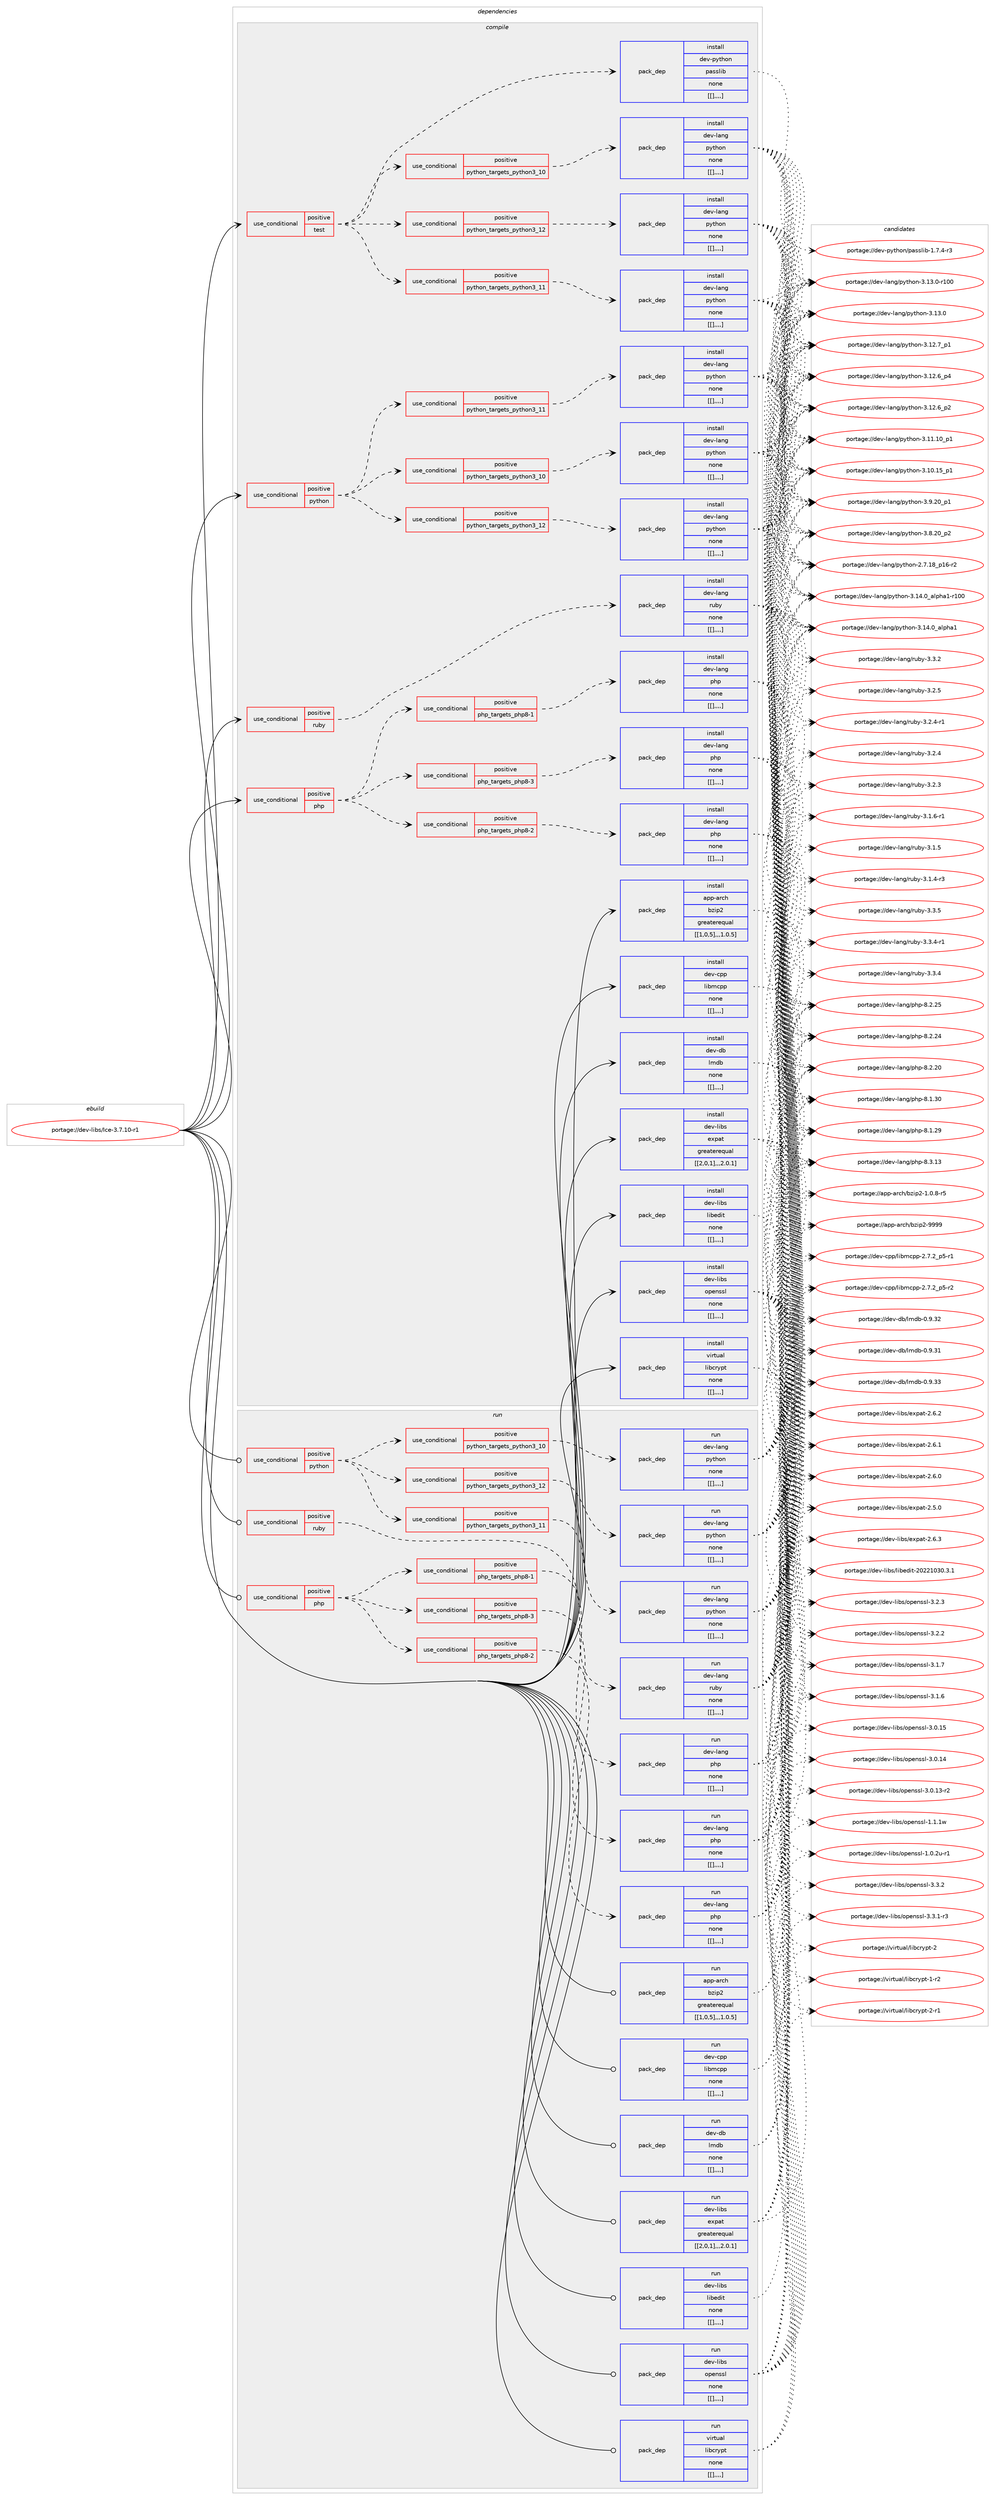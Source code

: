 digraph prolog {

# *************
# Graph options
# *************

newrank=true;
concentrate=true;
compound=true;
graph [rankdir=LR,fontname=Helvetica,fontsize=10,ranksep=1.5];#, ranksep=2.5, nodesep=0.2];
edge  [arrowhead=vee];
node  [fontname=Helvetica,fontsize=10];

# **********
# The ebuild
# **********

subgraph cluster_leftcol {
color=gray;
label=<<i>ebuild</i>>;
id [label="portage://dev-libs/Ice-3.7.10-r1", color=red, width=4, href="../dev-libs/Ice-3.7.10-r1.svg"];
}

# ****************
# The dependencies
# ****************

subgraph cluster_midcol {
color=gray;
label=<<i>dependencies</i>>;
subgraph cluster_compile {
fillcolor="#eeeeee";
style=filled;
label=<<i>compile</i>>;
subgraph cond26091 {
dependency107054 [label=<<TABLE BORDER="0" CELLBORDER="1" CELLSPACING="0" CELLPADDING="4"><TR><TD ROWSPAN="3" CELLPADDING="10">use_conditional</TD></TR><TR><TD>positive</TD></TR><TR><TD>php</TD></TR></TABLE>>, shape=none, color=red];
subgraph cond26098 {
dependency107119 [label=<<TABLE BORDER="0" CELLBORDER="1" CELLSPACING="0" CELLPADDING="4"><TR><TD ROWSPAN="3" CELLPADDING="10">use_conditional</TD></TR><TR><TD>positive</TD></TR><TR><TD>php_targets_php8-1</TD></TR></TABLE>>, shape=none, color=red];
subgraph pack79846 {
dependency107160 [label=<<TABLE BORDER="0" CELLBORDER="1" CELLSPACING="0" CELLPADDING="4" WIDTH="220"><TR><TD ROWSPAN="6" CELLPADDING="30">pack_dep</TD></TR><TR><TD WIDTH="110">install</TD></TR><TR><TD>dev-lang</TD></TR><TR><TD>php</TD></TR><TR><TD>none</TD></TR><TR><TD>[[],,,,]</TD></TR></TABLE>>, shape=none, color=blue];
}
dependency107119:e -> dependency107160:w [weight=20,style="dashed",arrowhead="vee"];
}
dependency107054:e -> dependency107119:w [weight=20,style="dashed",arrowhead="vee"];
subgraph cond26128 {
dependency107165 [label=<<TABLE BORDER="0" CELLBORDER="1" CELLSPACING="0" CELLPADDING="4"><TR><TD ROWSPAN="3" CELLPADDING="10">use_conditional</TD></TR><TR><TD>positive</TD></TR><TR><TD>php_targets_php8-2</TD></TR></TABLE>>, shape=none, color=red];
subgraph pack79874 {
dependency107187 [label=<<TABLE BORDER="0" CELLBORDER="1" CELLSPACING="0" CELLPADDING="4" WIDTH="220"><TR><TD ROWSPAN="6" CELLPADDING="30">pack_dep</TD></TR><TR><TD WIDTH="110">install</TD></TR><TR><TD>dev-lang</TD></TR><TR><TD>php</TD></TR><TR><TD>none</TD></TR><TR><TD>[[],,,,]</TD></TR></TABLE>>, shape=none, color=blue];
}
dependency107165:e -> dependency107187:w [weight=20,style="dashed",arrowhead="vee"];
}
dependency107054:e -> dependency107165:w [weight=20,style="dashed",arrowhead="vee"];
subgraph cond26169 {
dependency107284 [label=<<TABLE BORDER="0" CELLBORDER="1" CELLSPACING="0" CELLPADDING="4"><TR><TD ROWSPAN="3" CELLPADDING="10">use_conditional</TD></TR><TR><TD>positive</TD></TR><TR><TD>php_targets_php8-3</TD></TR></TABLE>>, shape=none, color=red];
subgraph pack79945 {
dependency107326 [label=<<TABLE BORDER="0" CELLBORDER="1" CELLSPACING="0" CELLPADDING="4" WIDTH="220"><TR><TD ROWSPAN="6" CELLPADDING="30">pack_dep</TD></TR><TR><TD WIDTH="110">install</TD></TR><TR><TD>dev-lang</TD></TR><TR><TD>php</TD></TR><TR><TD>none</TD></TR><TR><TD>[[],,,,]</TD></TR></TABLE>>, shape=none, color=blue];
}
dependency107284:e -> dependency107326:w [weight=20,style="dashed",arrowhead="vee"];
}
dependency107054:e -> dependency107284:w [weight=20,style="dashed",arrowhead="vee"];
}
id:e -> dependency107054:w [weight=20,style="solid",arrowhead="vee"];
subgraph cond26204 {
dependency107361 [label=<<TABLE BORDER="0" CELLBORDER="1" CELLSPACING="0" CELLPADDING="4"><TR><TD ROWSPAN="3" CELLPADDING="10">use_conditional</TD></TR><TR><TD>positive</TD></TR><TR><TD>python</TD></TR></TABLE>>, shape=none, color=red];
subgraph cond26214 {
dependency107364 [label=<<TABLE BORDER="0" CELLBORDER="1" CELLSPACING="0" CELLPADDING="4"><TR><TD ROWSPAN="3" CELLPADDING="10">use_conditional</TD></TR><TR><TD>positive</TD></TR><TR><TD>python_targets_python3_10</TD></TR></TABLE>>, shape=none, color=red];
subgraph pack79981 {
dependency107366 [label=<<TABLE BORDER="0" CELLBORDER="1" CELLSPACING="0" CELLPADDING="4" WIDTH="220"><TR><TD ROWSPAN="6" CELLPADDING="30">pack_dep</TD></TR><TR><TD WIDTH="110">install</TD></TR><TR><TD>dev-lang</TD></TR><TR><TD>python</TD></TR><TR><TD>none</TD></TR><TR><TD>[[],,,,]</TD></TR></TABLE>>, shape=none, color=blue];
}
dependency107364:e -> dependency107366:w [weight=20,style="dashed",arrowhead="vee"];
}
dependency107361:e -> dependency107364:w [weight=20,style="dashed",arrowhead="vee"];
subgraph cond26230 {
dependency107443 [label=<<TABLE BORDER="0" CELLBORDER="1" CELLSPACING="0" CELLPADDING="4"><TR><TD ROWSPAN="3" CELLPADDING="10">use_conditional</TD></TR><TR><TD>positive</TD></TR><TR><TD>python_targets_python3_11</TD></TR></TABLE>>, shape=none, color=red];
subgraph pack80018 {
dependency107479 [label=<<TABLE BORDER="0" CELLBORDER="1" CELLSPACING="0" CELLPADDING="4" WIDTH="220"><TR><TD ROWSPAN="6" CELLPADDING="30">pack_dep</TD></TR><TR><TD WIDTH="110">install</TD></TR><TR><TD>dev-lang</TD></TR><TR><TD>python</TD></TR><TR><TD>none</TD></TR><TR><TD>[[],,,,]</TD></TR></TABLE>>, shape=none, color=blue];
}
dependency107443:e -> dependency107479:w [weight=20,style="dashed",arrowhead="vee"];
}
dependency107361:e -> dependency107443:w [weight=20,style="dashed",arrowhead="vee"];
subgraph cond26279 {
dependency107549 [label=<<TABLE BORDER="0" CELLBORDER="1" CELLSPACING="0" CELLPADDING="4"><TR><TD ROWSPAN="3" CELLPADDING="10">use_conditional</TD></TR><TR><TD>positive</TD></TR><TR><TD>python_targets_python3_12</TD></TR></TABLE>>, shape=none, color=red];
subgraph pack80097 {
dependency107575 [label=<<TABLE BORDER="0" CELLBORDER="1" CELLSPACING="0" CELLPADDING="4" WIDTH="220"><TR><TD ROWSPAN="6" CELLPADDING="30">pack_dep</TD></TR><TR><TD WIDTH="110">install</TD></TR><TR><TD>dev-lang</TD></TR><TR><TD>python</TD></TR><TR><TD>none</TD></TR><TR><TD>[[],,,,]</TD></TR></TABLE>>, shape=none, color=blue];
}
dependency107549:e -> dependency107575:w [weight=20,style="dashed",arrowhead="vee"];
}
dependency107361:e -> dependency107549:w [weight=20,style="dashed",arrowhead="vee"];
}
id:e -> dependency107361:w [weight=20,style="solid",arrowhead="vee"];
subgraph cond26326 {
dependency107637 [label=<<TABLE BORDER="0" CELLBORDER="1" CELLSPACING="0" CELLPADDING="4"><TR><TD ROWSPAN="3" CELLPADDING="10">use_conditional</TD></TR><TR><TD>positive</TD></TR><TR><TD>ruby</TD></TR></TABLE>>, shape=none, color=red];
subgraph pack80178 {
dependency107732 [label=<<TABLE BORDER="0" CELLBORDER="1" CELLSPACING="0" CELLPADDING="4" WIDTH="220"><TR><TD ROWSPAN="6" CELLPADDING="30">pack_dep</TD></TR><TR><TD WIDTH="110">install</TD></TR><TR><TD>dev-lang</TD></TR><TR><TD>ruby</TD></TR><TR><TD>none</TD></TR><TR><TD>[[],,,,]</TD></TR></TABLE>>, shape=none, color=blue];
}
dependency107637:e -> dependency107732:w [weight=20,style="dashed",arrowhead="vee"];
}
id:e -> dependency107637:w [weight=20,style="solid",arrowhead="vee"];
subgraph cond26359 {
dependency107738 [label=<<TABLE BORDER="0" CELLBORDER="1" CELLSPACING="0" CELLPADDING="4"><TR><TD ROWSPAN="3" CELLPADDING="10">use_conditional</TD></TR><TR><TD>positive</TD></TR><TR><TD>test</TD></TR></TABLE>>, shape=none, color=red];
subgraph cond26381 {
dependency107773 [label=<<TABLE BORDER="0" CELLBORDER="1" CELLSPACING="0" CELLPADDING="4"><TR><TD ROWSPAN="3" CELLPADDING="10">use_conditional</TD></TR><TR><TD>positive</TD></TR><TR><TD>python_targets_python3_10</TD></TR></TABLE>>, shape=none, color=red];
subgraph pack80222 {
dependency107777 [label=<<TABLE BORDER="0" CELLBORDER="1" CELLSPACING="0" CELLPADDING="4" WIDTH="220"><TR><TD ROWSPAN="6" CELLPADDING="30">pack_dep</TD></TR><TR><TD WIDTH="110">install</TD></TR><TR><TD>dev-lang</TD></TR><TR><TD>python</TD></TR><TR><TD>none</TD></TR><TR><TD>[[],,,,]</TD></TR></TABLE>>, shape=none, color=blue];
}
dependency107773:e -> dependency107777:w [weight=20,style="dashed",arrowhead="vee"];
}
dependency107738:e -> dependency107773:w [weight=20,style="dashed",arrowhead="vee"];
subgraph cond26392 {
dependency107800 [label=<<TABLE BORDER="0" CELLBORDER="1" CELLSPACING="0" CELLPADDING="4"><TR><TD ROWSPAN="3" CELLPADDING="10">use_conditional</TD></TR><TR><TD>positive</TD></TR><TR><TD>python_targets_python3_11</TD></TR></TABLE>>, shape=none, color=red];
subgraph pack80258 {
dependency107835 [label=<<TABLE BORDER="0" CELLBORDER="1" CELLSPACING="0" CELLPADDING="4" WIDTH="220"><TR><TD ROWSPAN="6" CELLPADDING="30">pack_dep</TD></TR><TR><TD WIDTH="110">install</TD></TR><TR><TD>dev-lang</TD></TR><TR><TD>python</TD></TR><TR><TD>none</TD></TR><TR><TD>[[],,,,]</TD></TR></TABLE>>, shape=none, color=blue];
}
dependency107800:e -> dependency107835:w [weight=20,style="dashed",arrowhead="vee"];
}
dependency107738:e -> dependency107800:w [weight=20,style="dashed",arrowhead="vee"];
subgraph cond26412 {
dependency107894 [label=<<TABLE BORDER="0" CELLBORDER="1" CELLSPACING="0" CELLPADDING="4"><TR><TD ROWSPAN="3" CELLPADDING="10">use_conditional</TD></TR><TR><TD>positive</TD></TR><TR><TD>python_targets_python3_12</TD></TR></TABLE>>, shape=none, color=red];
subgraph pack80294 {
dependency107930 [label=<<TABLE BORDER="0" CELLBORDER="1" CELLSPACING="0" CELLPADDING="4" WIDTH="220"><TR><TD ROWSPAN="6" CELLPADDING="30">pack_dep</TD></TR><TR><TD WIDTH="110">install</TD></TR><TR><TD>dev-lang</TD></TR><TR><TD>python</TD></TR><TR><TD>none</TD></TR><TR><TD>[[],,,,]</TD></TR></TABLE>>, shape=none, color=blue];
}
dependency107894:e -> dependency107930:w [weight=20,style="dashed",arrowhead="vee"];
}
dependency107738:e -> dependency107894:w [weight=20,style="dashed",arrowhead="vee"];
subgraph pack80337 {
dependency107955 [label=<<TABLE BORDER="0" CELLBORDER="1" CELLSPACING="0" CELLPADDING="4" WIDTH="220"><TR><TD ROWSPAN="6" CELLPADDING="30">pack_dep</TD></TR><TR><TD WIDTH="110">install</TD></TR><TR><TD>dev-python</TD></TR><TR><TD>passlib</TD></TR><TR><TD>none</TD></TR><TR><TD>[[],,,,]</TD></TR></TABLE>>, shape=none, color=blue];
}
dependency107738:e -> dependency107955:w [weight=20,style="dashed",arrowhead="vee"];
}
id:e -> dependency107738:w [weight=20,style="solid",arrowhead="vee"];
subgraph pack80341 {
dependency107994 [label=<<TABLE BORDER="0" CELLBORDER="1" CELLSPACING="0" CELLPADDING="4" WIDTH="220"><TR><TD ROWSPAN="6" CELLPADDING="30">pack_dep</TD></TR><TR><TD WIDTH="110">install</TD></TR><TR><TD>app-arch</TD></TR><TR><TD>bzip2</TD></TR><TR><TD>greaterequal</TD></TR><TR><TD>[[1,0,5],,,1.0.5]</TD></TR></TABLE>>, shape=none, color=blue];
}
id:e -> dependency107994:w [weight=20,style="solid",arrowhead="vee"];
subgraph pack80369 {
dependency108015 [label=<<TABLE BORDER="0" CELLBORDER="1" CELLSPACING="0" CELLPADDING="4" WIDTH="220"><TR><TD ROWSPAN="6" CELLPADDING="30">pack_dep</TD></TR><TR><TD WIDTH="110">install</TD></TR><TR><TD>dev-cpp</TD></TR><TR><TD>libmcpp</TD></TR><TR><TD>none</TD></TR><TR><TD>[[],,,,]</TD></TR></TABLE>>, shape=none, color=blue];
}
id:e -> dependency108015:w [weight=20,style="solid",arrowhead="vee"];
subgraph pack80382 {
dependency108020 [label=<<TABLE BORDER="0" CELLBORDER="1" CELLSPACING="0" CELLPADDING="4" WIDTH="220"><TR><TD ROWSPAN="6" CELLPADDING="30">pack_dep</TD></TR><TR><TD WIDTH="110">install</TD></TR><TR><TD>dev-db</TD></TR><TR><TD>lmdb</TD></TR><TR><TD>none</TD></TR><TR><TD>[[],,,,]</TD></TR></TABLE>>, shape=none, color=blue];
}
id:e -> dependency108020:w [weight=20,style="solid",arrowhead="vee"];
subgraph pack80413 {
dependency108064 [label=<<TABLE BORDER="0" CELLBORDER="1" CELLSPACING="0" CELLPADDING="4" WIDTH="220"><TR><TD ROWSPAN="6" CELLPADDING="30">pack_dep</TD></TR><TR><TD WIDTH="110">install</TD></TR><TR><TD>dev-libs</TD></TR><TR><TD>expat</TD></TR><TR><TD>greaterequal</TD></TR><TR><TD>[[2,0,1],,,2.0.1]</TD></TR></TABLE>>, shape=none, color=blue];
}
id:e -> dependency108064:w [weight=20,style="solid",arrowhead="vee"];
subgraph pack80417 {
dependency108088 [label=<<TABLE BORDER="0" CELLBORDER="1" CELLSPACING="0" CELLPADDING="4" WIDTH="220"><TR><TD ROWSPAN="6" CELLPADDING="30">pack_dep</TD></TR><TR><TD WIDTH="110">install</TD></TR><TR><TD>dev-libs</TD></TR><TR><TD>libedit</TD></TR><TR><TD>none</TD></TR><TR><TD>[[],,,,]</TD></TR></TABLE>>, shape=none, color=blue];
}
id:e -> dependency108088:w [weight=20,style="solid",arrowhead="vee"];
subgraph pack80432 {
dependency108130 [label=<<TABLE BORDER="0" CELLBORDER="1" CELLSPACING="0" CELLPADDING="4" WIDTH="220"><TR><TD ROWSPAN="6" CELLPADDING="30">pack_dep</TD></TR><TR><TD WIDTH="110">install</TD></TR><TR><TD>dev-libs</TD></TR><TR><TD>openssl</TD></TR><TR><TD>none</TD></TR><TR><TD>[[],,,,]</TD></TR></TABLE>>, shape=none, color=blue];
}
id:e -> dependency108130:w [weight=20,style="solid",arrowhead="vee"];
subgraph pack80464 {
dependency108195 [label=<<TABLE BORDER="0" CELLBORDER="1" CELLSPACING="0" CELLPADDING="4" WIDTH="220"><TR><TD ROWSPAN="6" CELLPADDING="30">pack_dep</TD></TR><TR><TD WIDTH="110">install</TD></TR><TR><TD>virtual</TD></TR><TR><TD>libcrypt</TD></TR><TR><TD>none</TD></TR><TR><TD>[[],,,,]</TD></TR></TABLE>>, shape=none, color=blue];
}
id:e -> dependency108195:w [weight=20,style="solid",arrowhead="vee"];
}
subgraph cluster_compileandrun {
fillcolor="#eeeeee";
style=filled;
label=<<i>compile and run</i>>;
}
subgraph cluster_run {
fillcolor="#eeeeee";
style=filled;
label=<<i>run</i>>;
subgraph cond26524 {
dependency108225 [label=<<TABLE BORDER="0" CELLBORDER="1" CELLSPACING="0" CELLPADDING="4"><TR><TD ROWSPAN="3" CELLPADDING="10">use_conditional</TD></TR><TR><TD>positive</TD></TR><TR><TD>php</TD></TR></TABLE>>, shape=none, color=red];
subgraph cond26533 {
dependency108283 [label=<<TABLE BORDER="0" CELLBORDER="1" CELLSPACING="0" CELLPADDING="4"><TR><TD ROWSPAN="3" CELLPADDING="10">use_conditional</TD></TR><TR><TD>positive</TD></TR><TR><TD>php_targets_php8-1</TD></TR></TABLE>>, shape=none, color=red];
subgraph pack80557 {
dependency108286 [label=<<TABLE BORDER="0" CELLBORDER="1" CELLSPACING="0" CELLPADDING="4" WIDTH="220"><TR><TD ROWSPAN="6" CELLPADDING="30">pack_dep</TD></TR><TR><TD WIDTH="110">run</TD></TR><TR><TD>dev-lang</TD></TR><TR><TD>php</TD></TR><TR><TD>none</TD></TR><TR><TD>[[],,,,]</TD></TR></TABLE>>, shape=none, color=blue];
}
dependency108283:e -> dependency108286:w [weight=20,style="dashed",arrowhead="vee"];
}
dependency108225:e -> dependency108283:w [weight=20,style="dashed",arrowhead="vee"];
subgraph cond26557 {
dependency108322 [label=<<TABLE BORDER="0" CELLBORDER="1" CELLSPACING="0" CELLPADDING="4"><TR><TD ROWSPAN="3" CELLPADDING="10">use_conditional</TD></TR><TR><TD>positive</TD></TR><TR><TD>php_targets_php8-2</TD></TR></TABLE>>, shape=none, color=red];
subgraph pack80621 {
dependency108382 [label=<<TABLE BORDER="0" CELLBORDER="1" CELLSPACING="0" CELLPADDING="4" WIDTH="220"><TR><TD ROWSPAN="6" CELLPADDING="30">pack_dep</TD></TR><TR><TD WIDTH="110">run</TD></TR><TR><TD>dev-lang</TD></TR><TR><TD>php</TD></TR><TR><TD>none</TD></TR><TR><TD>[[],,,,]</TD></TR></TABLE>>, shape=none, color=blue];
}
dependency108322:e -> dependency108382:w [weight=20,style="dashed",arrowhead="vee"];
}
dependency108225:e -> dependency108322:w [weight=20,style="dashed",arrowhead="vee"];
subgraph cond26583 {
dependency108389 [label=<<TABLE BORDER="0" CELLBORDER="1" CELLSPACING="0" CELLPADDING="4"><TR><TD ROWSPAN="3" CELLPADDING="10">use_conditional</TD></TR><TR><TD>positive</TD></TR><TR><TD>php_targets_php8-3</TD></TR></TABLE>>, shape=none, color=red];
subgraph pack80626 {
dependency108392 [label=<<TABLE BORDER="0" CELLBORDER="1" CELLSPACING="0" CELLPADDING="4" WIDTH="220"><TR><TD ROWSPAN="6" CELLPADDING="30">pack_dep</TD></TR><TR><TD WIDTH="110">run</TD></TR><TR><TD>dev-lang</TD></TR><TR><TD>php</TD></TR><TR><TD>none</TD></TR><TR><TD>[[],,,,]</TD></TR></TABLE>>, shape=none, color=blue];
}
dependency108389:e -> dependency108392:w [weight=20,style="dashed",arrowhead="vee"];
}
dependency108225:e -> dependency108389:w [weight=20,style="dashed",arrowhead="vee"];
}
id:e -> dependency108225:w [weight=20,style="solid",arrowhead="odot"];
subgraph cond26586 {
dependency108417 [label=<<TABLE BORDER="0" CELLBORDER="1" CELLSPACING="0" CELLPADDING="4"><TR><TD ROWSPAN="3" CELLPADDING="10">use_conditional</TD></TR><TR><TD>positive</TD></TR><TR><TD>python</TD></TR></TABLE>>, shape=none, color=red];
subgraph cond26593 {
dependency108433 [label=<<TABLE BORDER="0" CELLBORDER="1" CELLSPACING="0" CELLPADDING="4"><TR><TD ROWSPAN="3" CELLPADDING="10">use_conditional</TD></TR><TR><TD>positive</TD></TR><TR><TD>python_targets_python3_10</TD></TR></TABLE>>, shape=none, color=red];
subgraph pack80656 {
dependency108455 [label=<<TABLE BORDER="0" CELLBORDER="1" CELLSPACING="0" CELLPADDING="4" WIDTH="220"><TR><TD ROWSPAN="6" CELLPADDING="30">pack_dep</TD></TR><TR><TD WIDTH="110">run</TD></TR><TR><TD>dev-lang</TD></TR><TR><TD>python</TD></TR><TR><TD>none</TD></TR><TR><TD>[[],,,,]</TD></TR></TABLE>>, shape=none, color=blue];
}
dependency108433:e -> dependency108455:w [weight=20,style="dashed",arrowhead="vee"];
}
dependency108417:e -> dependency108433:w [weight=20,style="dashed",arrowhead="vee"];
subgraph cond26624 {
dependency108497 [label=<<TABLE BORDER="0" CELLBORDER="1" CELLSPACING="0" CELLPADDING="4"><TR><TD ROWSPAN="3" CELLPADDING="10">use_conditional</TD></TR><TR><TD>positive</TD></TR><TR><TD>python_targets_python3_11</TD></TR></TABLE>>, shape=none, color=red];
subgraph pack80708 {
dependency108572 [label=<<TABLE BORDER="0" CELLBORDER="1" CELLSPACING="0" CELLPADDING="4" WIDTH="220"><TR><TD ROWSPAN="6" CELLPADDING="30">pack_dep</TD></TR><TR><TD WIDTH="110">run</TD></TR><TR><TD>dev-lang</TD></TR><TR><TD>python</TD></TR><TR><TD>none</TD></TR><TR><TD>[[],,,,]</TD></TR></TABLE>>, shape=none, color=blue];
}
dependency108497:e -> dependency108572:w [weight=20,style="dashed",arrowhead="vee"];
}
dependency108417:e -> dependency108497:w [weight=20,style="dashed",arrowhead="vee"];
subgraph cond26672 {
dependency108580 [label=<<TABLE BORDER="0" CELLBORDER="1" CELLSPACING="0" CELLPADDING="4"><TR><TD ROWSPAN="3" CELLPADDING="10">use_conditional</TD></TR><TR><TD>positive</TD></TR><TR><TD>python_targets_python3_12</TD></TR></TABLE>>, shape=none, color=red];
subgraph pack80798 {
dependency108718 [label=<<TABLE BORDER="0" CELLBORDER="1" CELLSPACING="0" CELLPADDING="4" WIDTH="220"><TR><TD ROWSPAN="6" CELLPADDING="30">pack_dep</TD></TR><TR><TD WIDTH="110">run</TD></TR><TR><TD>dev-lang</TD></TR><TR><TD>python</TD></TR><TR><TD>none</TD></TR><TR><TD>[[],,,,]</TD></TR></TABLE>>, shape=none, color=blue];
}
dependency108580:e -> dependency108718:w [weight=20,style="dashed",arrowhead="vee"];
}
dependency108417:e -> dependency108580:w [weight=20,style="dashed",arrowhead="vee"];
}
id:e -> dependency108417:w [weight=20,style="solid",arrowhead="odot"];
subgraph cond26724 {
dependency108728 [label=<<TABLE BORDER="0" CELLBORDER="1" CELLSPACING="0" CELLPADDING="4"><TR><TD ROWSPAN="3" CELLPADDING="10">use_conditional</TD></TR><TR><TD>positive</TD></TR><TR><TD>ruby</TD></TR></TABLE>>, shape=none, color=red];
subgraph pack80821 {
dependency108774 [label=<<TABLE BORDER="0" CELLBORDER="1" CELLSPACING="0" CELLPADDING="4" WIDTH="220"><TR><TD ROWSPAN="6" CELLPADDING="30">pack_dep</TD></TR><TR><TD WIDTH="110">run</TD></TR><TR><TD>dev-lang</TD></TR><TR><TD>ruby</TD></TR><TR><TD>none</TD></TR><TR><TD>[[],,,,]</TD></TR></TABLE>>, shape=none, color=blue];
}
dependency108728:e -> dependency108774:w [weight=20,style="dashed",arrowhead="vee"];
}
id:e -> dependency108728:w [weight=20,style="solid",arrowhead="odot"];
subgraph pack80858 {
dependency108804 [label=<<TABLE BORDER="0" CELLBORDER="1" CELLSPACING="0" CELLPADDING="4" WIDTH="220"><TR><TD ROWSPAN="6" CELLPADDING="30">pack_dep</TD></TR><TR><TD WIDTH="110">run</TD></TR><TR><TD>app-arch</TD></TR><TR><TD>bzip2</TD></TR><TR><TD>greaterequal</TD></TR><TR><TD>[[1,0,5],,,1.0.5]</TD></TR></TABLE>>, shape=none, color=blue];
}
id:e -> dependency108804:w [weight=20,style="solid",arrowhead="odot"];
subgraph pack80868 {
dependency108811 [label=<<TABLE BORDER="0" CELLBORDER="1" CELLSPACING="0" CELLPADDING="4" WIDTH="220"><TR><TD ROWSPAN="6" CELLPADDING="30">pack_dep</TD></TR><TR><TD WIDTH="110">run</TD></TR><TR><TD>dev-cpp</TD></TR><TR><TD>libmcpp</TD></TR><TR><TD>none</TD></TR><TR><TD>[[],,,,]</TD></TR></TABLE>>, shape=none, color=blue];
}
id:e -> dependency108811:w [weight=20,style="solid",arrowhead="odot"];
subgraph pack80938 {
dependency108955 [label=<<TABLE BORDER="0" CELLBORDER="1" CELLSPACING="0" CELLPADDING="4" WIDTH="220"><TR><TD ROWSPAN="6" CELLPADDING="30">pack_dep</TD></TR><TR><TD WIDTH="110">run</TD></TR><TR><TD>dev-db</TD></TR><TR><TD>lmdb</TD></TR><TR><TD>none</TD></TR><TR><TD>[[],,,,]</TD></TR></TABLE>>, shape=none, color=blue];
}
id:e -> dependency108955:w [weight=20,style="solid",arrowhead="odot"];
subgraph pack80954 {
dependency108958 [label=<<TABLE BORDER="0" CELLBORDER="1" CELLSPACING="0" CELLPADDING="4" WIDTH="220"><TR><TD ROWSPAN="6" CELLPADDING="30">pack_dep</TD></TR><TR><TD WIDTH="110">run</TD></TR><TR><TD>dev-libs</TD></TR><TR><TD>expat</TD></TR><TR><TD>greaterequal</TD></TR><TR><TD>[[2,0,1],,,2.0.1]</TD></TR></TABLE>>, shape=none, color=blue];
}
id:e -> dependency108958:w [weight=20,style="solid",arrowhead="odot"];
subgraph pack80956 {
dependency108960 [label=<<TABLE BORDER="0" CELLBORDER="1" CELLSPACING="0" CELLPADDING="4" WIDTH="220"><TR><TD ROWSPAN="6" CELLPADDING="30">pack_dep</TD></TR><TR><TD WIDTH="110">run</TD></TR><TR><TD>dev-libs</TD></TR><TR><TD>libedit</TD></TR><TR><TD>none</TD></TR><TR><TD>[[],,,,]</TD></TR></TABLE>>, shape=none, color=blue];
}
id:e -> dependency108960:w [weight=20,style="solid",arrowhead="odot"];
subgraph pack80959 {
dependency108961 [label=<<TABLE BORDER="0" CELLBORDER="1" CELLSPACING="0" CELLPADDING="4" WIDTH="220"><TR><TD ROWSPAN="6" CELLPADDING="30">pack_dep</TD></TR><TR><TD WIDTH="110">run</TD></TR><TR><TD>dev-libs</TD></TR><TR><TD>openssl</TD></TR><TR><TD>none</TD></TR><TR><TD>[[],,,,]</TD></TR></TABLE>>, shape=none, color=blue];
}
id:e -> dependency108961:w [weight=20,style="solid",arrowhead="odot"];
subgraph pack80973 {
dependency108988 [label=<<TABLE BORDER="0" CELLBORDER="1" CELLSPACING="0" CELLPADDING="4" WIDTH="220"><TR><TD ROWSPAN="6" CELLPADDING="30">pack_dep</TD></TR><TR><TD WIDTH="110">run</TD></TR><TR><TD>virtual</TD></TR><TR><TD>libcrypt</TD></TR><TR><TD>none</TD></TR><TR><TD>[[],,,,]</TD></TR></TABLE>>, shape=none, color=blue];
}
id:e -> dependency108988:w [weight=20,style="solid",arrowhead="odot"];
}
}

# **************
# The candidates
# **************

subgraph cluster_choices {
rank=same;
color=gray;
label=<<i>candidates</i>>;

subgraph choice79747 {
color=black;
nodesep=1;
choice10010111845108971101034711210411245564651464951 [label="portage://dev-lang/php-8.3.13", color=red, width=4,href="../dev-lang/php-8.3.13.svg"];
choice10010111845108971101034711210411245564650465053 [label="portage://dev-lang/php-8.2.25", color=red, width=4,href="../dev-lang/php-8.2.25.svg"];
choice10010111845108971101034711210411245564650465052 [label="portage://dev-lang/php-8.2.24", color=red, width=4,href="../dev-lang/php-8.2.24.svg"];
choice10010111845108971101034711210411245564650465048 [label="portage://dev-lang/php-8.2.20", color=red, width=4,href="../dev-lang/php-8.2.20.svg"];
choice10010111845108971101034711210411245564649465148 [label="portage://dev-lang/php-8.1.30", color=red, width=4,href="../dev-lang/php-8.1.30.svg"];
choice10010111845108971101034711210411245564649465057 [label="portage://dev-lang/php-8.1.29", color=red, width=4,href="../dev-lang/php-8.1.29.svg"];
dependency107160:e -> choice10010111845108971101034711210411245564651464951:w [style=dotted,weight="100"];
dependency107160:e -> choice10010111845108971101034711210411245564650465053:w [style=dotted,weight="100"];
dependency107160:e -> choice10010111845108971101034711210411245564650465052:w [style=dotted,weight="100"];
dependency107160:e -> choice10010111845108971101034711210411245564650465048:w [style=dotted,weight="100"];
dependency107160:e -> choice10010111845108971101034711210411245564649465148:w [style=dotted,weight="100"];
dependency107160:e -> choice10010111845108971101034711210411245564649465057:w [style=dotted,weight="100"];
}
subgraph choice79755 {
color=black;
nodesep=1;
choice10010111845108971101034711210411245564651464951 [label="portage://dev-lang/php-8.3.13", color=red, width=4,href="../dev-lang/php-8.3.13.svg"];
choice10010111845108971101034711210411245564650465053 [label="portage://dev-lang/php-8.2.25", color=red, width=4,href="../dev-lang/php-8.2.25.svg"];
choice10010111845108971101034711210411245564650465052 [label="portage://dev-lang/php-8.2.24", color=red, width=4,href="../dev-lang/php-8.2.24.svg"];
choice10010111845108971101034711210411245564650465048 [label="portage://dev-lang/php-8.2.20", color=red, width=4,href="../dev-lang/php-8.2.20.svg"];
choice10010111845108971101034711210411245564649465148 [label="portage://dev-lang/php-8.1.30", color=red, width=4,href="../dev-lang/php-8.1.30.svg"];
choice10010111845108971101034711210411245564649465057 [label="portage://dev-lang/php-8.1.29", color=red, width=4,href="../dev-lang/php-8.1.29.svg"];
dependency107187:e -> choice10010111845108971101034711210411245564651464951:w [style=dotted,weight="100"];
dependency107187:e -> choice10010111845108971101034711210411245564650465053:w [style=dotted,weight="100"];
dependency107187:e -> choice10010111845108971101034711210411245564650465052:w [style=dotted,weight="100"];
dependency107187:e -> choice10010111845108971101034711210411245564650465048:w [style=dotted,weight="100"];
dependency107187:e -> choice10010111845108971101034711210411245564649465148:w [style=dotted,weight="100"];
dependency107187:e -> choice10010111845108971101034711210411245564649465057:w [style=dotted,weight="100"];
}
subgraph choice79761 {
color=black;
nodesep=1;
choice10010111845108971101034711210411245564651464951 [label="portage://dev-lang/php-8.3.13", color=red, width=4,href="../dev-lang/php-8.3.13.svg"];
choice10010111845108971101034711210411245564650465053 [label="portage://dev-lang/php-8.2.25", color=red, width=4,href="../dev-lang/php-8.2.25.svg"];
choice10010111845108971101034711210411245564650465052 [label="portage://dev-lang/php-8.2.24", color=red, width=4,href="../dev-lang/php-8.2.24.svg"];
choice10010111845108971101034711210411245564650465048 [label="portage://dev-lang/php-8.2.20", color=red, width=4,href="../dev-lang/php-8.2.20.svg"];
choice10010111845108971101034711210411245564649465148 [label="portage://dev-lang/php-8.1.30", color=red, width=4,href="../dev-lang/php-8.1.30.svg"];
choice10010111845108971101034711210411245564649465057 [label="portage://dev-lang/php-8.1.29", color=red, width=4,href="../dev-lang/php-8.1.29.svg"];
dependency107326:e -> choice10010111845108971101034711210411245564651464951:w [style=dotted,weight="100"];
dependency107326:e -> choice10010111845108971101034711210411245564650465053:w [style=dotted,weight="100"];
dependency107326:e -> choice10010111845108971101034711210411245564650465052:w [style=dotted,weight="100"];
dependency107326:e -> choice10010111845108971101034711210411245564650465048:w [style=dotted,weight="100"];
dependency107326:e -> choice10010111845108971101034711210411245564649465148:w [style=dotted,weight="100"];
dependency107326:e -> choice10010111845108971101034711210411245564649465057:w [style=dotted,weight="100"];
}
subgraph choice79783 {
color=black;
nodesep=1;
choice100101118451089711010347112121116104111110455146495246489597108112104974945114494848 [label="portage://dev-lang/python-3.14.0_alpha1-r100", color=red, width=4,href="../dev-lang/python-3.14.0_alpha1-r100.svg"];
choice1001011184510897110103471121211161041111104551464952464895971081121049749 [label="portage://dev-lang/python-3.14.0_alpha1", color=red, width=4,href="../dev-lang/python-3.14.0_alpha1.svg"];
choice1001011184510897110103471121211161041111104551464951464845114494848 [label="portage://dev-lang/python-3.13.0-r100", color=red, width=4,href="../dev-lang/python-3.13.0-r100.svg"];
choice10010111845108971101034711212111610411111045514649514648 [label="portage://dev-lang/python-3.13.0", color=red, width=4,href="../dev-lang/python-3.13.0.svg"];
choice100101118451089711010347112121116104111110455146495046559511249 [label="portage://dev-lang/python-3.12.7_p1", color=red, width=4,href="../dev-lang/python-3.12.7_p1.svg"];
choice100101118451089711010347112121116104111110455146495046549511252 [label="portage://dev-lang/python-3.12.6_p4", color=red, width=4,href="../dev-lang/python-3.12.6_p4.svg"];
choice100101118451089711010347112121116104111110455146495046549511250 [label="portage://dev-lang/python-3.12.6_p2", color=red, width=4,href="../dev-lang/python-3.12.6_p2.svg"];
choice10010111845108971101034711212111610411111045514649494649489511249 [label="portage://dev-lang/python-3.11.10_p1", color=red, width=4,href="../dev-lang/python-3.11.10_p1.svg"];
choice10010111845108971101034711212111610411111045514649484649539511249 [label="portage://dev-lang/python-3.10.15_p1", color=red, width=4,href="../dev-lang/python-3.10.15_p1.svg"];
choice100101118451089711010347112121116104111110455146574650489511249 [label="portage://dev-lang/python-3.9.20_p1", color=red, width=4,href="../dev-lang/python-3.9.20_p1.svg"];
choice100101118451089711010347112121116104111110455146564650489511250 [label="portage://dev-lang/python-3.8.20_p2", color=red, width=4,href="../dev-lang/python-3.8.20_p2.svg"];
choice100101118451089711010347112121116104111110455046554649569511249544511450 [label="portage://dev-lang/python-2.7.18_p16-r2", color=red, width=4,href="../dev-lang/python-2.7.18_p16-r2.svg"];
dependency107366:e -> choice100101118451089711010347112121116104111110455146495246489597108112104974945114494848:w [style=dotted,weight="100"];
dependency107366:e -> choice1001011184510897110103471121211161041111104551464952464895971081121049749:w [style=dotted,weight="100"];
dependency107366:e -> choice1001011184510897110103471121211161041111104551464951464845114494848:w [style=dotted,weight="100"];
dependency107366:e -> choice10010111845108971101034711212111610411111045514649514648:w [style=dotted,weight="100"];
dependency107366:e -> choice100101118451089711010347112121116104111110455146495046559511249:w [style=dotted,weight="100"];
dependency107366:e -> choice100101118451089711010347112121116104111110455146495046549511252:w [style=dotted,weight="100"];
dependency107366:e -> choice100101118451089711010347112121116104111110455146495046549511250:w [style=dotted,weight="100"];
dependency107366:e -> choice10010111845108971101034711212111610411111045514649494649489511249:w [style=dotted,weight="100"];
dependency107366:e -> choice10010111845108971101034711212111610411111045514649484649539511249:w [style=dotted,weight="100"];
dependency107366:e -> choice100101118451089711010347112121116104111110455146574650489511249:w [style=dotted,weight="100"];
dependency107366:e -> choice100101118451089711010347112121116104111110455146564650489511250:w [style=dotted,weight="100"];
dependency107366:e -> choice100101118451089711010347112121116104111110455046554649569511249544511450:w [style=dotted,weight="100"];
}
subgraph choice79789 {
color=black;
nodesep=1;
choice100101118451089711010347112121116104111110455146495246489597108112104974945114494848 [label="portage://dev-lang/python-3.14.0_alpha1-r100", color=red, width=4,href="../dev-lang/python-3.14.0_alpha1-r100.svg"];
choice1001011184510897110103471121211161041111104551464952464895971081121049749 [label="portage://dev-lang/python-3.14.0_alpha1", color=red, width=4,href="../dev-lang/python-3.14.0_alpha1.svg"];
choice1001011184510897110103471121211161041111104551464951464845114494848 [label="portage://dev-lang/python-3.13.0-r100", color=red, width=4,href="../dev-lang/python-3.13.0-r100.svg"];
choice10010111845108971101034711212111610411111045514649514648 [label="portage://dev-lang/python-3.13.0", color=red, width=4,href="../dev-lang/python-3.13.0.svg"];
choice100101118451089711010347112121116104111110455146495046559511249 [label="portage://dev-lang/python-3.12.7_p1", color=red, width=4,href="../dev-lang/python-3.12.7_p1.svg"];
choice100101118451089711010347112121116104111110455146495046549511252 [label="portage://dev-lang/python-3.12.6_p4", color=red, width=4,href="../dev-lang/python-3.12.6_p4.svg"];
choice100101118451089711010347112121116104111110455146495046549511250 [label="portage://dev-lang/python-3.12.6_p2", color=red, width=4,href="../dev-lang/python-3.12.6_p2.svg"];
choice10010111845108971101034711212111610411111045514649494649489511249 [label="portage://dev-lang/python-3.11.10_p1", color=red, width=4,href="../dev-lang/python-3.11.10_p1.svg"];
choice10010111845108971101034711212111610411111045514649484649539511249 [label="portage://dev-lang/python-3.10.15_p1", color=red, width=4,href="../dev-lang/python-3.10.15_p1.svg"];
choice100101118451089711010347112121116104111110455146574650489511249 [label="portage://dev-lang/python-3.9.20_p1", color=red, width=4,href="../dev-lang/python-3.9.20_p1.svg"];
choice100101118451089711010347112121116104111110455146564650489511250 [label="portage://dev-lang/python-3.8.20_p2", color=red, width=4,href="../dev-lang/python-3.8.20_p2.svg"];
choice100101118451089711010347112121116104111110455046554649569511249544511450 [label="portage://dev-lang/python-2.7.18_p16-r2", color=red, width=4,href="../dev-lang/python-2.7.18_p16-r2.svg"];
dependency107479:e -> choice100101118451089711010347112121116104111110455146495246489597108112104974945114494848:w [style=dotted,weight="100"];
dependency107479:e -> choice1001011184510897110103471121211161041111104551464952464895971081121049749:w [style=dotted,weight="100"];
dependency107479:e -> choice1001011184510897110103471121211161041111104551464951464845114494848:w [style=dotted,weight="100"];
dependency107479:e -> choice10010111845108971101034711212111610411111045514649514648:w [style=dotted,weight="100"];
dependency107479:e -> choice100101118451089711010347112121116104111110455146495046559511249:w [style=dotted,weight="100"];
dependency107479:e -> choice100101118451089711010347112121116104111110455146495046549511252:w [style=dotted,weight="100"];
dependency107479:e -> choice100101118451089711010347112121116104111110455146495046549511250:w [style=dotted,weight="100"];
dependency107479:e -> choice10010111845108971101034711212111610411111045514649494649489511249:w [style=dotted,weight="100"];
dependency107479:e -> choice10010111845108971101034711212111610411111045514649484649539511249:w [style=dotted,weight="100"];
dependency107479:e -> choice100101118451089711010347112121116104111110455146574650489511249:w [style=dotted,weight="100"];
dependency107479:e -> choice100101118451089711010347112121116104111110455146564650489511250:w [style=dotted,weight="100"];
dependency107479:e -> choice100101118451089711010347112121116104111110455046554649569511249544511450:w [style=dotted,weight="100"];
}
subgraph choice79794 {
color=black;
nodesep=1;
choice100101118451089711010347112121116104111110455146495246489597108112104974945114494848 [label="portage://dev-lang/python-3.14.0_alpha1-r100", color=red, width=4,href="../dev-lang/python-3.14.0_alpha1-r100.svg"];
choice1001011184510897110103471121211161041111104551464952464895971081121049749 [label="portage://dev-lang/python-3.14.0_alpha1", color=red, width=4,href="../dev-lang/python-3.14.0_alpha1.svg"];
choice1001011184510897110103471121211161041111104551464951464845114494848 [label="portage://dev-lang/python-3.13.0-r100", color=red, width=4,href="../dev-lang/python-3.13.0-r100.svg"];
choice10010111845108971101034711212111610411111045514649514648 [label="portage://dev-lang/python-3.13.0", color=red, width=4,href="../dev-lang/python-3.13.0.svg"];
choice100101118451089711010347112121116104111110455146495046559511249 [label="portage://dev-lang/python-3.12.7_p1", color=red, width=4,href="../dev-lang/python-3.12.7_p1.svg"];
choice100101118451089711010347112121116104111110455146495046549511252 [label="portage://dev-lang/python-3.12.6_p4", color=red, width=4,href="../dev-lang/python-3.12.6_p4.svg"];
choice100101118451089711010347112121116104111110455146495046549511250 [label="portage://dev-lang/python-3.12.6_p2", color=red, width=4,href="../dev-lang/python-3.12.6_p2.svg"];
choice10010111845108971101034711212111610411111045514649494649489511249 [label="portage://dev-lang/python-3.11.10_p1", color=red, width=4,href="../dev-lang/python-3.11.10_p1.svg"];
choice10010111845108971101034711212111610411111045514649484649539511249 [label="portage://dev-lang/python-3.10.15_p1", color=red, width=4,href="../dev-lang/python-3.10.15_p1.svg"];
choice100101118451089711010347112121116104111110455146574650489511249 [label="portage://dev-lang/python-3.9.20_p1", color=red, width=4,href="../dev-lang/python-3.9.20_p1.svg"];
choice100101118451089711010347112121116104111110455146564650489511250 [label="portage://dev-lang/python-3.8.20_p2", color=red, width=4,href="../dev-lang/python-3.8.20_p2.svg"];
choice100101118451089711010347112121116104111110455046554649569511249544511450 [label="portage://dev-lang/python-2.7.18_p16-r2", color=red, width=4,href="../dev-lang/python-2.7.18_p16-r2.svg"];
dependency107575:e -> choice100101118451089711010347112121116104111110455146495246489597108112104974945114494848:w [style=dotted,weight="100"];
dependency107575:e -> choice1001011184510897110103471121211161041111104551464952464895971081121049749:w [style=dotted,weight="100"];
dependency107575:e -> choice1001011184510897110103471121211161041111104551464951464845114494848:w [style=dotted,weight="100"];
dependency107575:e -> choice10010111845108971101034711212111610411111045514649514648:w [style=dotted,weight="100"];
dependency107575:e -> choice100101118451089711010347112121116104111110455146495046559511249:w [style=dotted,weight="100"];
dependency107575:e -> choice100101118451089711010347112121116104111110455146495046549511252:w [style=dotted,weight="100"];
dependency107575:e -> choice100101118451089711010347112121116104111110455146495046549511250:w [style=dotted,weight="100"];
dependency107575:e -> choice10010111845108971101034711212111610411111045514649494649489511249:w [style=dotted,weight="100"];
dependency107575:e -> choice10010111845108971101034711212111610411111045514649484649539511249:w [style=dotted,weight="100"];
dependency107575:e -> choice100101118451089711010347112121116104111110455146574650489511249:w [style=dotted,weight="100"];
dependency107575:e -> choice100101118451089711010347112121116104111110455146564650489511250:w [style=dotted,weight="100"];
dependency107575:e -> choice100101118451089711010347112121116104111110455046554649569511249544511450:w [style=dotted,weight="100"];
}
subgraph choice79800 {
color=black;
nodesep=1;
choice10010111845108971101034711411798121455146514653 [label="portage://dev-lang/ruby-3.3.5", color=red, width=4,href="../dev-lang/ruby-3.3.5.svg"];
choice100101118451089711010347114117981214551465146524511449 [label="portage://dev-lang/ruby-3.3.4-r1", color=red, width=4,href="../dev-lang/ruby-3.3.4-r1.svg"];
choice10010111845108971101034711411798121455146514652 [label="portage://dev-lang/ruby-3.3.4", color=red, width=4,href="../dev-lang/ruby-3.3.4.svg"];
choice10010111845108971101034711411798121455146514650 [label="portage://dev-lang/ruby-3.3.2", color=red, width=4,href="../dev-lang/ruby-3.3.2.svg"];
choice10010111845108971101034711411798121455146504653 [label="portage://dev-lang/ruby-3.2.5", color=red, width=4,href="../dev-lang/ruby-3.2.5.svg"];
choice100101118451089711010347114117981214551465046524511449 [label="portage://dev-lang/ruby-3.2.4-r1", color=red, width=4,href="../dev-lang/ruby-3.2.4-r1.svg"];
choice10010111845108971101034711411798121455146504652 [label="portage://dev-lang/ruby-3.2.4", color=red, width=4,href="../dev-lang/ruby-3.2.4.svg"];
choice10010111845108971101034711411798121455146504651 [label="portage://dev-lang/ruby-3.2.3", color=red, width=4,href="../dev-lang/ruby-3.2.3.svg"];
choice100101118451089711010347114117981214551464946544511449 [label="portage://dev-lang/ruby-3.1.6-r1", color=red, width=4,href="../dev-lang/ruby-3.1.6-r1.svg"];
choice10010111845108971101034711411798121455146494653 [label="portage://dev-lang/ruby-3.1.5", color=red, width=4,href="../dev-lang/ruby-3.1.5.svg"];
choice100101118451089711010347114117981214551464946524511451 [label="portage://dev-lang/ruby-3.1.4-r3", color=red, width=4,href="../dev-lang/ruby-3.1.4-r3.svg"];
dependency107732:e -> choice10010111845108971101034711411798121455146514653:w [style=dotted,weight="100"];
dependency107732:e -> choice100101118451089711010347114117981214551465146524511449:w [style=dotted,weight="100"];
dependency107732:e -> choice10010111845108971101034711411798121455146514652:w [style=dotted,weight="100"];
dependency107732:e -> choice10010111845108971101034711411798121455146514650:w [style=dotted,weight="100"];
dependency107732:e -> choice10010111845108971101034711411798121455146504653:w [style=dotted,weight="100"];
dependency107732:e -> choice100101118451089711010347114117981214551465046524511449:w [style=dotted,weight="100"];
dependency107732:e -> choice10010111845108971101034711411798121455146504652:w [style=dotted,weight="100"];
dependency107732:e -> choice10010111845108971101034711411798121455146504651:w [style=dotted,weight="100"];
dependency107732:e -> choice100101118451089711010347114117981214551464946544511449:w [style=dotted,weight="100"];
dependency107732:e -> choice10010111845108971101034711411798121455146494653:w [style=dotted,weight="100"];
dependency107732:e -> choice100101118451089711010347114117981214551464946524511451:w [style=dotted,weight="100"];
}
subgraph choice79805 {
color=black;
nodesep=1;
choice100101118451089711010347112121116104111110455146495246489597108112104974945114494848 [label="portage://dev-lang/python-3.14.0_alpha1-r100", color=red, width=4,href="../dev-lang/python-3.14.0_alpha1-r100.svg"];
choice1001011184510897110103471121211161041111104551464952464895971081121049749 [label="portage://dev-lang/python-3.14.0_alpha1", color=red, width=4,href="../dev-lang/python-3.14.0_alpha1.svg"];
choice1001011184510897110103471121211161041111104551464951464845114494848 [label="portage://dev-lang/python-3.13.0-r100", color=red, width=4,href="../dev-lang/python-3.13.0-r100.svg"];
choice10010111845108971101034711212111610411111045514649514648 [label="portage://dev-lang/python-3.13.0", color=red, width=4,href="../dev-lang/python-3.13.0.svg"];
choice100101118451089711010347112121116104111110455146495046559511249 [label="portage://dev-lang/python-3.12.7_p1", color=red, width=4,href="../dev-lang/python-3.12.7_p1.svg"];
choice100101118451089711010347112121116104111110455146495046549511252 [label="portage://dev-lang/python-3.12.6_p4", color=red, width=4,href="../dev-lang/python-3.12.6_p4.svg"];
choice100101118451089711010347112121116104111110455146495046549511250 [label="portage://dev-lang/python-3.12.6_p2", color=red, width=4,href="../dev-lang/python-3.12.6_p2.svg"];
choice10010111845108971101034711212111610411111045514649494649489511249 [label="portage://dev-lang/python-3.11.10_p1", color=red, width=4,href="../dev-lang/python-3.11.10_p1.svg"];
choice10010111845108971101034711212111610411111045514649484649539511249 [label="portage://dev-lang/python-3.10.15_p1", color=red, width=4,href="../dev-lang/python-3.10.15_p1.svg"];
choice100101118451089711010347112121116104111110455146574650489511249 [label="portage://dev-lang/python-3.9.20_p1", color=red, width=4,href="../dev-lang/python-3.9.20_p1.svg"];
choice100101118451089711010347112121116104111110455146564650489511250 [label="portage://dev-lang/python-3.8.20_p2", color=red, width=4,href="../dev-lang/python-3.8.20_p2.svg"];
choice100101118451089711010347112121116104111110455046554649569511249544511450 [label="portage://dev-lang/python-2.7.18_p16-r2", color=red, width=4,href="../dev-lang/python-2.7.18_p16-r2.svg"];
dependency107777:e -> choice100101118451089711010347112121116104111110455146495246489597108112104974945114494848:w [style=dotted,weight="100"];
dependency107777:e -> choice1001011184510897110103471121211161041111104551464952464895971081121049749:w [style=dotted,weight="100"];
dependency107777:e -> choice1001011184510897110103471121211161041111104551464951464845114494848:w [style=dotted,weight="100"];
dependency107777:e -> choice10010111845108971101034711212111610411111045514649514648:w [style=dotted,weight="100"];
dependency107777:e -> choice100101118451089711010347112121116104111110455146495046559511249:w [style=dotted,weight="100"];
dependency107777:e -> choice100101118451089711010347112121116104111110455146495046549511252:w [style=dotted,weight="100"];
dependency107777:e -> choice100101118451089711010347112121116104111110455146495046549511250:w [style=dotted,weight="100"];
dependency107777:e -> choice10010111845108971101034711212111610411111045514649494649489511249:w [style=dotted,weight="100"];
dependency107777:e -> choice10010111845108971101034711212111610411111045514649484649539511249:w [style=dotted,weight="100"];
dependency107777:e -> choice100101118451089711010347112121116104111110455146574650489511249:w [style=dotted,weight="100"];
dependency107777:e -> choice100101118451089711010347112121116104111110455146564650489511250:w [style=dotted,weight="100"];
dependency107777:e -> choice100101118451089711010347112121116104111110455046554649569511249544511450:w [style=dotted,weight="100"];
}
subgraph choice79812 {
color=black;
nodesep=1;
choice100101118451089711010347112121116104111110455146495246489597108112104974945114494848 [label="portage://dev-lang/python-3.14.0_alpha1-r100", color=red, width=4,href="../dev-lang/python-3.14.0_alpha1-r100.svg"];
choice1001011184510897110103471121211161041111104551464952464895971081121049749 [label="portage://dev-lang/python-3.14.0_alpha1", color=red, width=4,href="../dev-lang/python-3.14.0_alpha1.svg"];
choice1001011184510897110103471121211161041111104551464951464845114494848 [label="portage://dev-lang/python-3.13.0-r100", color=red, width=4,href="../dev-lang/python-3.13.0-r100.svg"];
choice10010111845108971101034711212111610411111045514649514648 [label="portage://dev-lang/python-3.13.0", color=red, width=4,href="../dev-lang/python-3.13.0.svg"];
choice100101118451089711010347112121116104111110455146495046559511249 [label="portage://dev-lang/python-3.12.7_p1", color=red, width=4,href="../dev-lang/python-3.12.7_p1.svg"];
choice100101118451089711010347112121116104111110455146495046549511252 [label="portage://dev-lang/python-3.12.6_p4", color=red, width=4,href="../dev-lang/python-3.12.6_p4.svg"];
choice100101118451089711010347112121116104111110455146495046549511250 [label="portage://dev-lang/python-3.12.6_p2", color=red, width=4,href="../dev-lang/python-3.12.6_p2.svg"];
choice10010111845108971101034711212111610411111045514649494649489511249 [label="portage://dev-lang/python-3.11.10_p1", color=red, width=4,href="../dev-lang/python-3.11.10_p1.svg"];
choice10010111845108971101034711212111610411111045514649484649539511249 [label="portage://dev-lang/python-3.10.15_p1", color=red, width=4,href="../dev-lang/python-3.10.15_p1.svg"];
choice100101118451089711010347112121116104111110455146574650489511249 [label="portage://dev-lang/python-3.9.20_p1", color=red, width=4,href="../dev-lang/python-3.9.20_p1.svg"];
choice100101118451089711010347112121116104111110455146564650489511250 [label="portage://dev-lang/python-3.8.20_p2", color=red, width=4,href="../dev-lang/python-3.8.20_p2.svg"];
choice100101118451089711010347112121116104111110455046554649569511249544511450 [label="portage://dev-lang/python-2.7.18_p16-r2", color=red, width=4,href="../dev-lang/python-2.7.18_p16-r2.svg"];
dependency107835:e -> choice100101118451089711010347112121116104111110455146495246489597108112104974945114494848:w [style=dotted,weight="100"];
dependency107835:e -> choice1001011184510897110103471121211161041111104551464952464895971081121049749:w [style=dotted,weight="100"];
dependency107835:e -> choice1001011184510897110103471121211161041111104551464951464845114494848:w [style=dotted,weight="100"];
dependency107835:e -> choice10010111845108971101034711212111610411111045514649514648:w [style=dotted,weight="100"];
dependency107835:e -> choice100101118451089711010347112121116104111110455146495046559511249:w [style=dotted,weight="100"];
dependency107835:e -> choice100101118451089711010347112121116104111110455146495046549511252:w [style=dotted,weight="100"];
dependency107835:e -> choice100101118451089711010347112121116104111110455146495046549511250:w [style=dotted,weight="100"];
dependency107835:e -> choice10010111845108971101034711212111610411111045514649494649489511249:w [style=dotted,weight="100"];
dependency107835:e -> choice10010111845108971101034711212111610411111045514649484649539511249:w [style=dotted,weight="100"];
dependency107835:e -> choice100101118451089711010347112121116104111110455146574650489511249:w [style=dotted,weight="100"];
dependency107835:e -> choice100101118451089711010347112121116104111110455146564650489511250:w [style=dotted,weight="100"];
dependency107835:e -> choice100101118451089711010347112121116104111110455046554649569511249544511450:w [style=dotted,weight="100"];
}
subgraph choice79824 {
color=black;
nodesep=1;
choice100101118451089711010347112121116104111110455146495246489597108112104974945114494848 [label="portage://dev-lang/python-3.14.0_alpha1-r100", color=red, width=4,href="../dev-lang/python-3.14.0_alpha1-r100.svg"];
choice1001011184510897110103471121211161041111104551464952464895971081121049749 [label="portage://dev-lang/python-3.14.0_alpha1", color=red, width=4,href="../dev-lang/python-3.14.0_alpha1.svg"];
choice1001011184510897110103471121211161041111104551464951464845114494848 [label="portage://dev-lang/python-3.13.0-r100", color=red, width=4,href="../dev-lang/python-3.13.0-r100.svg"];
choice10010111845108971101034711212111610411111045514649514648 [label="portage://dev-lang/python-3.13.0", color=red, width=4,href="../dev-lang/python-3.13.0.svg"];
choice100101118451089711010347112121116104111110455146495046559511249 [label="portage://dev-lang/python-3.12.7_p1", color=red, width=4,href="../dev-lang/python-3.12.7_p1.svg"];
choice100101118451089711010347112121116104111110455146495046549511252 [label="portage://dev-lang/python-3.12.6_p4", color=red, width=4,href="../dev-lang/python-3.12.6_p4.svg"];
choice100101118451089711010347112121116104111110455146495046549511250 [label="portage://dev-lang/python-3.12.6_p2", color=red, width=4,href="../dev-lang/python-3.12.6_p2.svg"];
choice10010111845108971101034711212111610411111045514649494649489511249 [label="portage://dev-lang/python-3.11.10_p1", color=red, width=4,href="../dev-lang/python-3.11.10_p1.svg"];
choice10010111845108971101034711212111610411111045514649484649539511249 [label="portage://dev-lang/python-3.10.15_p1", color=red, width=4,href="../dev-lang/python-3.10.15_p1.svg"];
choice100101118451089711010347112121116104111110455146574650489511249 [label="portage://dev-lang/python-3.9.20_p1", color=red, width=4,href="../dev-lang/python-3.9.20_p1.svg"];
choice100101118451089711010347112121116104111110455146564650489511250 [label="portage://dev-lang/python-3.8.20_p2", color=red, width=4,href="../dev-lang/python-3.8.20_p2.svg"];
choice100101118451089711010347112121116104111110455046554649569511249544511450 [label="portage://dev-lang/python-2.7.18_p16-r2", color=red, width=4,href="../dev-lang/python-2.7.18_p16-r2.svg"];
dependency107930:e -> choice100101118451089711010347112121116104111110455146495246489597108112104974945114494848:w [style=dotted,weight="100"];
dependency107930:e -> choice1001011184510897110103471121211161041111104551464952464895971081121049749:w [style=dotted,weight="100"];
dependency107930:e -> choice1001011184510897110103471121211161041111104551464951464845114494848:w [style=dotted,weight="100"];
dependency107930:e -> choice10010111845108971101034711212111610411111045514649514648:w [style=dotted,weight="100"];
dependency107930:e -> choice100101118451089711010347112121116104111110455146495046559511249:w [style=dotted,weight="100"];
dependency107930:e -> choice100101118451089711010347112121116104111110455146495046549511252:w [style=dotted,weight="100"];
dependency107930:e -> choice100101118451089711010347112121116104111110455146495046549511250:w [style=dotted,weight="100"];
dependency107930:e -> choice10010111845108971101034711212111610411111045514649494649489511249:w [style=dotted,weight="100"];
dependency107930:e -> choice10010111845108971101034711212111610411111045514649484649539511249:w [style=dotted,weight="100"];
dependency107930:e -> choice100101118451089711010347112121116104111110455146574650489511249:w [style=dotted,weight="100"];
dependency107930:e -> choice100101118451089711010347112121116104111110455146564650489511250:w [style=dotted,weight="100"];
dependency107930:e -> choice100101118451089711010347112121116104111110455046554649569511249544511450:w [style=dotted,weight="100"];
}
subgraph choice79832 {
color=black;
nodesep=1;
choice100101118451121211161041111104711297115115108105984549465546524511451 [label="portage://dev-python/passlib-1.7.4-r3", color=red, width=4,href="../dev-python/passlib-1.7.4-r3.svg"];
dependency107955:e -> choice100101118451121211161041111104711297115115108105984549465546524511451:w [style=dotted,weight="100"];
}
subgraph choice79895 {
color=black;
nodesep=1;
choice971121124597114991044798122105112504557575757 [label="portage://app-arch/bzip2-9999", color=red, width=4,href="../app-arch/bzip2-9999.svg"];
choice971121124597114991044798122105112504549464846564511453 [label="portage://app-arch/bzip2-1.0.8-r5", color=red, width=4,href="../app-arch/bzip2-1.0.8-r5.svg"];
dependency107994:e -> choice971121124597114991044798122105112504557575757:w [style=dotted,weight="100"];
dependency107994:e -> choice971121124597114991044798122105112504549464846564511453:w [style=dotted,weight="100"];
}
subgraph choice79897 {
color=black;
nodesep=1;
choice100101118459911211247108105981099911211245504655465095112534511450 [label="portage://dev-cpp/libmcpp-2.7.2_p5-r2", color=red, width=4,href="../dev-cpp/libmcpp-2.7.2_p5-r2.svg"];
choice100101118459911211247108105981099911211245504655465095112534511449 [label="portage://dev-cpp/libmcpp-2.7.2_p5-r1", color=red, width=4,href="../dev-cpp/libmcpp-2.7.2_p5-r1.svg"];
dependency108015:e -> choice100101118459911211247108105981099911211245504655465095112534511450:w [style=dotted,weight="100"];
dependency108015:e -> choice100101118459911211247108105981099911211245504655465095112534511449:w [style=dotted,weight="100"];
}
subgraph choice79898 {
color=black;
nodesep=1;
choice1001011184510098471081091009845484657465151 [label="portage://dev-db/lmdb-0.9.33", color=red, width=4,href="../dev-db/lmdb-0.9.33.svg"];
choice1001011184510098471081091009845484657465150 [label="portage://dev-db/lmdb-0.9.32", color=red, width=4,href="../dev-db/lmdb-0.9.32.svg"];
choice1001011184510098471081091009845484657465149 [label="portage://dev-db/lmdb-0.9.31", color=red, width=4,href="../dev-db/lmdb-0.9.31.svg"];
dependency108020:e -> choice1001011184510098471081091009845484657465151:w [style=dotted,weight="100"];
dependency108020:e -> choice1001011184510098471081091009845484657465150:w [style=dotted,weight="100"];
dependency108020:e -> choice1001011184510098471081091009845484657465149:w [style=dotted,weight="100"];
}
subgraph choice79899 {
color=black;
nodesep=1;
choice10010111845108105981154710112011297116455046544651 [label="portage://dev-libs/expat-2.6.3", color=red, width=4,href="../dev-libs/expat-2.6.3.svg"];
choice10010111845108105981154710112011297116455046544650 [label="portage://dev-libs/expat-2.6.2", color=red, width=4,href="../dev-libs/expat-2.6.2.svg"];
choice10010111845108105981154710112011297116455046544649 [label="portage://dev-libs/expat-2.6.1", color=red, width=4,href="../dev-libs/expat-2.6.1.svg"];
choice10010111845108105981154710112011297116455046544648 [label="portage://dev-libs/expat-2.6.0", color=red, width=4,href="../dev-libs/expat-2.6.0.svg"];
choice10010111845108105981154710112011297116455046534648 [label="portage://dev-libs/expat-2.5.0", color=red, width=4,href="../dev-libs/expat-2.5.0.svg"];
dependency108064:e -> choice10010111845108105981154710112011297116455046544651:w [style=dotted,weight="100"];
dependency108064:e -> choice10010111845108105981154710112011297116455046544650:w [style=dotted,weight="100"];
dependency108064:e -> choice10010111845108105981154710112011297116455046544649:w [style=dotted,weight="100"];
dependency108064:e -> choice10010111845108105981154710112011297116455046544648:w [style=dotted,weight="100"];
dependency108064:e -> choice10010111845108105981154710112011297116455046534648:w [style=dotted,weight="100"];
}
subgraph choice79900 {
color=black;
nodesep=1;
choice1001011184510810598115471081059810110010511645504850504948514846514649 [label="portage://dev-libs/libedit-20221030.3.1", color=red, width=4,href="../dev-libs/libedit-20221030.3.1.svg"];
dependency108088:e -> choice1001011184510810598115471081059810110010511645504850504948514846514649:w [style=dotted,weight="100"];
}
subgraph choice79914 {
color=black;
nodesep=1;
choice100101118451081059811547111112101110115115108455146514650 [label="portage://dev-libs/openssl-3.3.2", color=red, width=4,href="../dev-libs/openssl-3.3.2.svg"];
choice1001011184510810598115471111121011101151151084551465146494511451 [label="portage://dev-libs/openssl-3.3.1-r3", color=red, width=4,href="../dev-libs/openssl-3.3.1-r3.svg"];
choice100101118451081059811547111112101110115115108455146504651 [label="portage://dev-libs/openssl-3.2.3", color=red, width=4,href="../dev-libs/openssl-3.2.3.svg"];
choice100101118451081059811547111112101110115115108455146504650 [label="portage://dev-libs/openssl-3.2.2", color=red, width=4,href="../dev-libs/openssl-3.2.2.svg"];
choice100101118451081059811547111112101110115115108455146494655 [label="portage://dev-libs/openssl-3.1.7", color=red, width=4,href="../dev-libs/openssl-3.1.7.svg"];
choice100101118451081059811547111112101110115115108455146494654 [label="portage://dev-libs/openssl-3.1.6", color=red, width=4,href="../dev-libs/openssl-3.1.6.svg"];
choice10010111845108105981154711111210111011511510845514648464953 [label="portage://dev-libs/openssl-3.0.15", color=red, width=4,href="../dev-libs/openssl-3.0.15.svg"];
choice10010111845108105981154711111210111011511510845514648464952 [label="portage://dev-libs/openssl-3.0.14", color=red, width=4,href="../dev-libs/openssl-3.0.14.svg"];
choice100101118451081059811547111112101110115115108455146484649514511450 [label="portage://dev-libs/openssl-3.0.13-r2", color=red, width=4,href="../dev-libs/openssl-3.0.13-r2.svg"];
choice100101118451081059811547111112101110115115108454946494649119 [label="portage://dev-libs/openssl-1.1.1w", color=red, width=4,href="../dev-libs/openssl-1.1.1w.svg"];
choice1001011184510810598115471111121011101151151084549464846501174511449 [label="portage://dev-libs/openssl-1.0.2u-r1", color=red, width=4,href="../dev-libs/openssl-1.0.2u-r1.svg"];
dependency108130:e -> choice100101118451081059811547111112101110115115108455146514650:w [style=dotted,weight="100"];
dependency108130:e -> choice1001011184510810598115471111121011101151151084551465146494511451:w [style=dotted,weight="100"];
dependency108130:e -> choice100101118451081059811547111112101110115115108455146504651:w [style=dotted,weight="100"];
dependency108130:e -> choice100101118451081059811547111112101110115115108455146504650:w [style=dotted,weight="100"];
dependency108130:e -> choice100101118451081059811547111112101110115115108455146494655:w [style=dotted,weight="100"];
dependency108130:e -> choice100101118451081059811547111112101110115115108455146494654:w [style=dotted,weight="100"];
dependency108130:e -> choice10010111845108105981154711111210111011511510845514648464953:w [style=dotted,weight="100"];
dependency108130:e -> choice10010111845108105981154711111210111011511510845514648464952:w [style=dotted,weight="100"];
dependency108130:e -> choice100101118451081059811547111112101110115115108455146484649514511450:w [style=dotted,weight="100"];
dependency108130:e -> choice100101118451081059811547111112101110115115108454946494649119:w [style=dotted,weight="100"];
dependency108130:e -> choice1001011184510810598115471111121011101151151084549464846501174511449:w [style=dotted,weight="100"];
}
subgraph choice79925 {
color=black;
nodesep=1;
choice1181051141161179710847108105989911412111211645504511449 [label="portage://virtual/libcrypt-2-r1", color=red, width=4,href="../virtual/libcrypt-2-r1.svg"];
choice118105114116117971084710810598991141211121164550 [label="portage://virtual/libcrypt-2", color=red, width=4,href="../virtual/libcrypt-2.svg"];
choice1181051141161179710847108105989911412111211645494511450 [label="portage://virtual/libcrypt-1-r2", color=red, width=4,href="../virtual/libcrypt-1-r2.svg"];
dependency108195:e -> choice1181051141161179710847108105989911412111211645504511449:w [style=dotted,weight="100"];
dependency108195:e -> choice118105114116117971084710810598991141211121164550:w [style=dotted,weight="100"];
dependency108195:e -> choice1181051141161179710847108105989911412111211645494511450:w [style=dotted,weight="100"];
}
subgraph choice79929 {
color=black;
nodesep=1;
choice10010111845108971101034711210411245564651464951 [label="portage://dev-lang/php-8.3.13", color=red, width=4,href="../dev-lang/php-8.3.13.svg"];
choice10010111845108971101034711210411245564650465053 [label="portage://dev-lang/php-8.2.25", color=red, width=4,href="../dev-lang/php-8.2.25.svg"];
choice10010111845108971101034711210411245564650465052 [label="portage://dev-lang/php-8.2.24", color=red, width=4,href="../dev-lang/php-8.2.24.svg"];
choice10010111845108971101034711210411245564650465048 [label="portage://dev-lang/php-8.2.20", color=red, width=4,href="../dev-lang/php-8.2.20.svg"];
choice10010111845108971101034711210411245564649465148 [label="portage://dev-lang/php-8.1.30", color=red, width=4,href="../dev-lang/php-8.1.30.svg"];
choice10010111845108971101034711210411245564649465057 [label="portage://dev-lang/php-8.1.29", color=red, width=4,href="../dev-lang/php-8.1.29.svg"];
dependency108286:e -> choice10010111845108971101034711210411245564651464951:w [style=dotted,weight="100"];
dependency108286:e -> choice10010111845108971101034711210411245564650465053:w [style=dotted,weight="100"];
dependency108286:e -> choice10010111845108971101034711210411245564650465052:w [style=dotted,weight="100"];
dependency108286:e -> choice10010111845108971101034711210411245564650465048:w [style=dotted,weight="100"];
dependency108286:e -> choice10010111845108971101034711210411245564649465148:w [style=dotted,weight="100"];
dependency108286:e -> choice10010111845108971101034711210411245564649465057:w [style=dotted,weight="100"];
}
subgraph choice79956 {
color=black;
nodesep=1;
choice10010111845108971101034711210411245564651464951 [label="portage://dev-lang/php-8.3.13", color=red, width=4,href="../dev-lang/php-8.3.13.svg"];
choice10010111845108971101034711210411245564650465053 [label="portage://dev-lang/php-8.2.25", color=red, width=4,href="../dev-lang/php-8.2.25.svg"];
choice10010111845108971101034711210411245564650465052 [label="portage://dev-lang/php-8.2.24", color=red, width=4,href="../dev-lang/php-8.2.24.svg"];
choice10010111845108971101034711210411245564650465048 [label="portage://dev-lang/php-8.2.20", color=red, width=4,href="../dev-lang/php-8.2.20.svg"];
choice10010111845108971101034711210411245564649465148 [label="portage://dev-lang/php-8.1.30", color=red, width=4,href="../dev-lang/php-8.1.30.svg"];
choice10010111845108971101034711210411245564649465057 [label="portage://dev-lang/php-8.1.29", color=red, width=4,href="../dev-lang/php-8.1.29.svg"];
dependency108382:e -> choice10010111845108971101034711210411245564651464951:w [style=dotted,weight="100"];
dependency108382:e -> choice10010111845108971101034711210411245564650465053:w [style=dotted,weight="100"];
dependency108382:e -> choice10010111845108971101034711210411245564650465052:w [style=dotted,weight="100"];
dependency108382:e -> choice10010111845108971101034711210411245564650465048:w [style=dotted,weight="100"];
dependency108382:e -> choice10010111845108971101034711210411245564649465148:w [style=dotted,weight="100"];
dependency108382:e -> choice10010111845108971101034711210411245564649465057:w [style=dotted,weight="100"];
}
subgraph choice79960 {
color=black;
nodesep=1;
choice10010111845108971101034711210411245564651464951 [label="portage://dev-lang/php-8.3.13", color=red, width=4,href="../dev-lang/php-8.3.13.svg"];
choice10010111845108971101034711210411245564650465053 [label="portage://dev-lang/php-8.2.25", color=red, width=4,href="../dev-lang/php-8.2.25.svg"];
choice10010111845108971101034711210411245564650465052 [label="portage://dev-lang/php-8.2.24", color=red, width=4,href="../dev-lang/php-8.2.24.svg"];
choice10010111845108971101034711210411245564650465048 [label="portage://dev-lang/php-8.2.20", color=red, width=4,href="../dev-lang/php-8.2.20.svg"];
choice10010111845108971101034711210411245564649465148 [label="portage://dev-lang/php-8.1.30", color=red, width=4,href="../dev-lang/php-8.1.30.svg"];
choice10010111845108971101034711210411245564649465057 [label="portage://dev-lang/php-8.1.29", color=red, width=4,href="../dev-lang/php-8.1.29.svg"];
dependency108392:e -> choice10010111845108971101034711210411245564651464951:w [style=dotted,weight="100"];
dependency108392:e -> choice10010111845108971101034711210411245564650465053:w [style=dotted,weight="100"];
dependency108392:e -> choice10010111845108971101034711210411245564650465052:w [style=dotted,weight="100"];
dependency108392:e -> choice10010111845108971101034711210411245564650465048:w [style=dotted,weight="100"];
dependency108392:e -> choice10010111845108971101034711210411245564649465148:w [style=dotted,weight="100"];
dependency108392:e -> choice10010111845108971101034711210411245564649465057:w [style=dotted,weight="100"];
}
subgraph choice79979 {
color=black;
nodesep=1;
choice100101118451089711010347112121116104111110455146495246489597108112104974945114494848 [label="portage://dev-lang/python-3.14.0_alpha1-r100", color=red, width=4,href="../dev-lang/python-3.14.0_alpha1-r100.svg"];
choice1001011184510897110103471121211161041111104551464952464895971081121049749 [label="portage://dev-lang/python-3.14.0_alpha1", color=red, width=4,href="../dev-lang/python-3.14.0_alpha1.svg"];
choice1001011184510897110103471121211161041111104551464951464845114494848 [label="portage://dev-lang/python-3.13.0-r100", color=red, width=4,href="../dev-lang/python-3.13.0-r100.svg"];
choice10010111845108971101034711212111610411111045514649514648 [label="portage://dev-lang/python-3.13.0", color=red, width=4,href="../dev-lang/python-3.13.0.svg"];
choice100101118451089711010347112121116104111110455146495046559511249 [label="portage://dev-lang/python-3.12.7_p1", color=red, width=4,href="../dev-lang/python-3.12.7_p1.svg"];
choice100101118451089711010347112121116104111110455146495046549511252 [label="portage://dev-lang/python-3.12.6_p4", color=red, width=4,href="../dev-lang/python-3.12.6_p4.svg"];
choice100101118451089711010347112121116104111110455146495046549511250 [label="portage://dev-lang/python-3.12.6_p2", color=red, width=4,href="../dev-lang/python-3.12.6_p2.svg"];
choice10010111845108971101034711212111610411111045514649494649489511249 [label="portage://dev-lang/python-3.11.10_p1", color=red, width=4,href="../dev-lang/python-3.11.10_p1.svg"];
choice10010111845108971101034711212111610411111045514649484649539511249 [label="portage://dev-lang/python-3.10.15_p1", color=red, width=4,href="../dev-lang/python-3.10.15_p1.svg"];
choice100101118451089711010347112121116104111110455146574650489511249 [label="portage://dev-lang/python-3.9.20_p1", color=red, width=4,href="../dev-lang/python-3.9.20_p1.svg"];
choice100101118451089711010347112121116104111110455146564650489511250 [label="portage://dev-lang/python-3.8.20_p2", color=red, width=4,href="../dev-lang/python-3.8.20_p2.svg"];
choice100101118451089711010347112121116104111110455046554649569511249544511450 [label="portage://dev-lang/python-2.7.18_p16-r2", color=red, width=4,href="../dev-lang/python-2.7.18_p16-r2.svg"];
dependency108455:e -> choice100101118451089711010347112121116104111110455146495246489597108112104974945114494848:w [style=dotted,weight="100"];
dependency108455:e -> choice1001011184510897110103471121211161041111104551464952464895971081121049749:w [style=dotted,weight="100"];
dependency108455:e -> choice1001011184510897110103471121211161041111104551464951464845114494848:w [style=dotted,weight="100"];
dependency108455:e -> choice10010111845108971101034711212111610411111045514649514648:w [style=dotted,weight="100"];
dependency108455:e -> choice100101118451089711010347112121116104111110455146495046559511249:w [style=dotted,weight="100"];
dependency108455:e -> choice100101118451089711010347112121116104111110455146495046549511252:w [style=dotted,weight="100"];
dependency108455:e -> choice100101118451089711010347112121116104111110455146495046549511250:w [style=dotted,weight="100"];
dependency108455:e -> choice10010111845108971101034711212111610411111045514649494649489511249:w [style=dotted,weight="100"];
dependency108455:e -> choice10010111845108971101034711212111610411111045514649484649539511249:w [style=dotted,weight="100"];
dependency108455:e -> choice100101118451089711010347112121116104111110455146574650489511249:w [style=dotted,weight="100"];
dependency108455:e -> choice100101118451089711010347112121116104111110455146564650489511250:w [style=dotted,weight="100"];
dependency108455:e -> choice100101118451089711010347112121116104111110455046554649569511249544511450:w [style=dotted,weight="100"];
}
subgraph choice79986 {
color=black;
nodesep=1;
choice100101118451089711010347112121116104111110455146495246489597108112104974945114494848 [label="portage://dev-lang/python-3.14.0_alpha1-r100", color=red, width=4,href="../dev-lang/python-3.14.0_alpha1-r100.svg"];
choice1001011184510897110103471121211161041111104551464952464895971081121049749 [label="portage://dev-lang/python-3.14.0_alpha1", color=red, width=4,href="../dev-lang/python-3.14.0_alpha1.svg"];
choice1001011184510897110103471121211161041111104551464951464845114494848 [label="portage://dev-lang/python-3.13.0-r100", color=red, width=4,href="../dev-lang/python-3.13.0-r100.svg"];
choice10010111845108971101034711212111610411111045514649514648 [label="portage://dev-lang/python-3.13.0", color=red, width=4,href="../dev-lang/python-3.13.0.svg"];
choice100101118451089711010347112121116104111110455146495046559511249 [label="portage://dev-lang/python-3.12.7_p1", color=red, width=4,href="../dev-lang/python-3.12.7_p1.svg"];
choice100101118451089711010347112121116104111110455146495046549511252 [label="portage://dev-lang/python-3.12.6_p4", color=red, width=4,href="../dev-lang/python-3.12.6_p4.svg"];
choice100101118451089711010347112121116104111110455146495046549511250 [label="portage://dev-lang/python-3.12.6_p2", color=red, width=4,href="../dev-lang/python-3.12.6_p2.svg"];
choice10010111845108971101034711212111610411111045514649494649489511249 [label="portage://dev-lang/python-3.11.10_p1", color=red, width=4,href="../dev-lang/python-3.11.10_p1.svg"];
choice10010111845108971101034711212111610411111045514649484649539511249 [label="portage://dev-lang/python-3.10.15_p1", color=red, width=4,href="../dev-lang/python-3.10.15_p1.svg"];
choice100101118451089711010347112121116104111110455146574650489511249 [label="portage://dev-lang/python-3.9.20_p1", color=red, width=4,href="../dev-lang/python-3.9.20_p1.svg"];
choice100101118451089711010347112121116104111110455146564650489511250 [label="portage://dev-lang/python-3.8.20_p2", color=red, width=4,href="../dev-lang/python-3.8.20_p2.svg"];
choice100101118451089711010347112121116104111110455046554649569511249544511450 [label="portage://dev-lang/python-2.7.18_p16-r2", color=red, width=4,href="../dev-lang/python-2.7.18_p16-r2.svg"];
dependency108572:e -> choice100101118451089711010347112121116104111110455146495246489597108112104974945114494848:w [style=dotted,weight="100"];
dependency108572:e -> choice1001011184510897110103471121211161041111104551464952464895971081121049749:w [style=dotted,weight="100"];
dependency108572:e -> choice1001011184510897110103471121211161041111104551464951464845114494848:w [style=dotted,weight="100"];
dependency108572:e -> choice10010111845108971101034711212111610411111045514649514648:w [style=dotted,weight="100"];
dependency108572:e -> choice100101118451089711010347112121116104111110455146495046559511249:w [style=dotted,weight="100"];
dependency108572:e -> choice100101118451089711010347112121116104111110455146495046549511252:w [style=dotted,weight="100"];
dependency108572:e -> choice100101118451089711010347112121116104111110455146495046549511250:w [style=dotted,weight="100"];
dependency108572:e -> choice10010111845108971101034711212111610411111045514649494649489511249:w [style=dotted,weight="100"];
dependency108572:e -> choice10010111845108971101034711212111610411111045514649484649539511249:w [style=dotted,weight="100"];
dependency108572:e -> choice100101118451089711010347112121116104111110455146574650489511249:w [style=dotted,weight="100"];
dependency108572:e -> choice100101118451089711010347112121116104111110455146564650489511250:w [style=dotted,weight="100"];
dependency108572:e -> choice100101118451089711010347112121116104111110455046554649569511249544511450:w [style=dotted,weight="100"];
}
subgraph choice80021 {
color=black;
nodesep=1;
choice100101118451089711010347112121116104111110455146495246489597108112104974945114494848 [label="portage://dev-lang/python-3.14.0_alpha1-r100", color=red, width=4,href="../dev-lang/python-3.14.0_alpha1-r100.svg"];
choice1001011184510897110103471121211161041111104551464952464895971081121049749 [label="portage://dev-lang/python-3.14.0_alpha1", color=red, width=4,href="../dev-lang/python-3.14.0_alpha1.svg"];
choice1001011184510897110103471121211161041111104551464951464845114494848 [label="portage://dev-lang/python-3.13.0-r100", color=red, width=4,href="../dev-lang/python-3.13.0-r100.svg"];
choice10010111845108971101034711212111610411111045514649514648 [label="portage://dev-lang/python-3.13.0", color=red, width=4,href="../dev-lang/python-3.13.0.svg"];
choice100101118451089711010347112121116104111110455146495046559511249 [label="portage://dev-lang/python-3.12.7_p1", color=red, width=4,href="../dev-lang/python-3.12.7_p1.svg"];
choice100101118451089711010347112121116104111110455146495046549511252 [label="portage://dev-lang/python-3.12.6_p4", color=red, width=4,href="../dev-lang/python-3.12.6_p4.svg"];
choice100101118451089711010347112121116104111110455146495046549511250 [label="portage://dev-lang/python-3.12.6_p2", color=red, width=4,href="../dev-lang/python-3.12.6_p2.svg"];
choice10010111845108971101034711212111610411111045514649494649489511249 [label="portage://dev-lang/python-3.11.10_p1", color=red, width=4,href="../dev-lang/python-3.11.10_p1.svg"];
choice10010111845108971101034711212111610411111045514649484649539511249 [label="portage://dev-lang/python-3.10.15_p1", color=red, width=4,href="../dev-lang/python-3.10.15_p1.svg"];
choice100101118451089711010347112121116104111110455146574650489511249 [label="portage://dev-lang/python-3.9.20_p1", color=red, width=4,href="../dev-lang/python-3.9.20_p1.svg"];
choice100101118451089711010347112121116104111110455146564650489511250 [label="portage://dev-lang/python-3.8.20_p2", color=red, width=4,href="../dev-lang/python-3.8.20_p2.svg"];
choice100101118451089711010347112121116104111110455046554649569511249544511450 [label="portage://dev-lang/python-2.7.18_p16-r2", color=red, width=4,href="../dev-lang/python-2.7.18_p16-r2.svg"];
dependency108718:e -> choice100101118451089711010347112121116104111110455146495246489597108112104974945114494848:w [style=dotted,weight="100"];
dependency108718:e -> choice1001011184510897110103471121211161041111104551464952464895971081121049749:w [style=dotted,weight="100"];
dependency108718:e -> choice1001011184510897110103471121211161041111104551464951464845114494848:w [style=dotted,weight="100"];
dependency108718:e -> choice10010111845108971101034711212111610411111045514649514648:w [style=dotted,weight="100"];
dependency108718:e -> choice100101118451089711010347112121116104111110455146495046559511249:w [style=dotted,weight="100"];
dependency108718:e -> choice100101118451089711010347112121116104111110455146495046549511252:w [style=dotted,weight="100"];
dependency108718:e -> choice100101118451089711010347112121116104111110455146495046549511250:w [style=dotted,weight="100"];
dependency108718:e -> choice10010111845108971101034711212111610411111045514649494649489511249:w [style=dotted,weight="100"];
dependency108718:e -> choice10010111845108971101034711212111610411111045514649484649539511249:w [style=dotted,weight="100"];
dependency108718:e -> choice100101118451089711010347112121116104111110455146574650489511249:w [style=dotted,weight="100"];
dependency108718:e -> choice100101118451089711010347112121116104111110455146564650489511250:w [style=dotted,weight="100"];
dependency108718:e -> choice100101118451089711010347112121116104111110455046554649569511249544511450:w [style=dotted,weight="100"];
}
subgraph choice80030 {
color=black;
nodesep=1;
choice10010111845108971101034711411798121455146514653 [label="portage://dev-lang/ruby-3.3.5", color=red, width=4,href="../dev-lang/ruby-3.3.5.svg"];
choice100101118451089711010347114117981214551465146524511449 [label="portage://dev-lang/ruby-3.3.4-r1", color=red, width=4,href="../dev-lang/ruby-3.3.4-r1.svg"];
choice10010111845108971101034711411798121455146514652 [label="portage://dev-lang/ruby-3.3.4", color=red, width=4,href="../dev-lang/ruby-3.3.4.svg"];
choice10010111845108971101034711411798121455146514650 [label="portage://dev-lang/ruby-3.3.2", color=red, width=4,href="../dev-lang/ruby-3.3.2.svg"];
choice10010111845108971101034711411798121455146504653 [label="portage://dev-lang/ruby-3.2.5", color=red, width=4,href="../dev-lang/ruby-3.2.5.svg"];
choice100101118451089711010347114117981214551465046524511449 [label="portage://dev-lang/ruby-3.2.4-r1", color=red, width=4,href="../dev-lang/ruby-3.2.4-r1.svg"];
choice10010111845108971101034711411798121455146504652 [label="portage://dev-lang/ruby-3.2.4", color=red, width=4,href="../dev-lang/ruby-3.2.4.svg"];
choice10010111845108971101034711411798121455146504651 [label="portage://dev-lang/ruby-3.2.3", color=red, width=4,href="../dev-lang/ruby-3.2.3.svg"];
choice100101118451089711010347114117981214551464946544511449 [label="portage://dev-lang/ruby-3.1.6-r1", color=red, width=4,href="../dev-lang/ruby-3.1.6-r1.svg"];
choice10010111845108971101034711411798121455146494653 [label="portage://dev-lang/ruby-3.1.5", color=red, width=4,href="../dev-lang/ruby-3.1.5.svg"];
choice100101118451089711010347114117981214551464946524511451 [label="portage://dev-lang/ruby-3.1.4-r3", color=red, width=4,href="../dev-lang/ruby-3.1.4-r3.svg"];
dependency108774:e -> choice10010111845108971101034711411798121455146514653:w [style=dotted,weight="100"];
dependency108774:e -> choice100101118451089711010347114117981214551465146524511449:w [style=dotted,weight="100"];
dependency108774:e -> choice10010111845108971101034711411798121455146514652:w [style=dotted,weight="100"];
dependency108774:e -> choice10010111845108971101034711411798121455146514650:w [style=dotted,weight="100"];
dependency108774:e -> choice10010111845108971101034711411798121455146504653:w [style=dotted,weight="100"];
dependency108774:e -> choice100101118451089711010347114117981214551465046524511449:w [style=dotted,weight="100"];
dependency108774:e -> choice10010111845108971101034711411798121455146504652:w [style=dotted,weight="100"];
dependency108774:e -> choice10010111845108971101034711411798121455146504651:w [style=dotted,weight="100"];
dependency108774:e -> choice100101118451089711010347114117981214551464946544511449:w [style=dotted,weight="100"];
dependency108774:e -> choice10010111845108971101034711411798121455146494653:w [style=dotted,weight="100"];
dependency108774:e -> choice100101118451089711010347114117981214551464946524511451:w [style=dotted,weight="100"];
}
subgraph choice80057 {
color=black;
nodesep=1;
choice971121124597114991044798122105112504557575757 [label="portage://app-arch/bzip2-9999", color=red, width=4,href="../app-arch/bzip2-9999.svg"];
choice971121124597114991044798122105112504549464846564511453 [label="portage://app-arch/bzip2-1.0.8-r5", color=red, width=4,href="../app-arch/bzip2-1.0.8-r5.svg"];
dependency108804:e -> choice971121124597114991044798122105112504557575757:w [style=dotted,weight="100"];
dependency108804:e -> choice971121124597114991044798122105112504549464846564511453:w [style=dotted,weight="100"];
}
subgraph choice80064 {
color=black;
nodesep=1;
choice100101118459911211247108105981099911211245504655465095112534511450 [label="portage://dev-cpp/libmcpp-2.7.2_p5-r2", color=red, width=4,href="../dev-cpp/libmcpp-2.7.2_p5-r2.svg"];
choice100101118459911211247108105981099911211245504655465095112534511449 [label="portage://dev-cpp/libmcpp-2.7.2_p5-r1", color=red, width=4,href="../dev-cpp/libmcpp-2.7.2_p5-r1.svg"];
dependency108811:e -> choice100101118459911211247108105981099911211245504655465095112534511450:w [style=dotted,weight="100"];
dependency108811:e -> choice100101118459911211247108105981099911211245504655465095112534511449:w [style=dotted,weight="100"];
}
subgraph choice80081 {
color=black;
nodesep=1;
choice1001011184510098471081091009845484657465151 [label="portage://dev-db/lmdb-0.9.33", color=red, width=4,href="../dev-db/lmdb-0.9.33.svg"];
choice1001011184510098471081091009845484657465150 [label="portage://dev-db/lmdb-0.9.32", color=red, width=4,href="../dev-db/lmdb-0.9.32.svg"];
choice1001011184510098471081091009845484657465149 [label="portage://dev-db/lmdb-0.9.31", color=red, width=4,href="../dev-db/lmdb-0.9.31.svg"];
dependency108955:e -> choice1001011184510098471081091009845484657465151:w [style=dotted,weight="100"];
dependency108955:e -> choice1001011184510098471081091009845484657465150:w [style=dotted,weight="100"];
dependency108955:e -> choice1001011184510098471081091009845484657465149:w [style=dotted,weight="100"];
}
subgraph choice80115 {
color=black;
nodesep=1;
choice10010111845108105981154710112011297116455046544651 [label="portage://dev-libs/expat-2.6.3", color=red, width=4,href="../dev-libs/expat-2.6.3.svg"];
choice10010111845108105981154710112011297116455046544650 [label="portage://dev-libs/expat-2.6.2", color=red, width=4,href="../dev-libs/expat-2.6.2.svg"];
choice10010111845108105981154710112011297116455046544649 [label="portage://dev-libs/expat-2.6.1", color=red, width=4,href="../dev-libs/expat-2.6.1.svg"];
choice10010111845108105981154710112011297116455046544648 [label="portage://dev-libs/expat-2.6.0", color=red, width=4,href="../dev-libs/expat-2.6.0.svg"];
choice10010111845108105981154710112011297116455046534648 [label="portage://dev-libs/expat-2.5.0", color=red, width=4,href="../dev-libs/expat-2.5.0.svg"];
dependency108958:e -> choice10010111845108105981154710112011297116455046544651:w [style=dotted,weight="100"];
dependency108958:e -> choice10010111845108105981154710112011297116455046544650:w [style=dotted,weight="100"];
dependency108958:e -> choice10010111845108105981154710112011297116455046544649:w [style=dotted,weight="100"];
dependency108958:e -> choice10010111845108105981154710112011297116455046544648:w [style=dotted,weight="100"];
dependency108958:e -> choice10010111845108105981154710112011297116455046534648:w [style=dotted,weight="100"];
}
subgraph choice80122 {
color=black;
nodesep=1;
choice1001011184510810598115471081059810110010511645504850504948514846514649 [label="portage://dev-libs/libedit-20221030.3.1", color=red, width=4,href="../dev-libs/libedit-20221030.3.1.svg"];
dependency108960:e -> choice1001011184510810598115471081059810110010511645504850504948514846514649:w [style=dotted,weight="100"];
}
subgraph choice80125 {
color=black;
nodesep=1;
choice100101118451081059811547111112101110115115108455146514650 [label="portage://dev-libs/openssl-3.3.2", color=red, width=4,href="../dev-libs/openssl-3.3.2.svg"];
choice1001011184510810598115471111121011101151151084551465146494511451 [label="portage://dev-libs/openssl-3.3.1-r3", color=red, width=4,href="../dev-libs/openssl-3.3.1-r3.svg"];
choice100101118451081059811547111112101110115115108455146504651 [label="portage://dev-libs/openssl-3.2.3", color=red, width=4,href="../dev-libs/openssl-3.2.3.svg"];
choice100101118451081059811547111112101110115115108455146504650 [label="portage://dev-libs/openssl-3.2.2", color=red, width=4,href="../dev-libs/openssl-3.2.2.svg"];
choice100101118451081059811547111112101110115115108455146494655 [label="portage://dev-libs/openssl-3.1.7", color=red, width=4,href="../dev-libs/openssl-3.1.7.svg"];
choice100101118451081059811547111112101110115115108455146494654 [label="portage://dev-libs/openssl-3.1.6", color=red, width=4,href="../dev-libs/openssl-3.1.6.svg"];
choice10010111845108105981154711111210111011511510845514648464953 [label="portage://dev-libs/openssl-3.0.15", color=red, width=4,href="../dev-libs/openssl-3.0.15.svg"];
choice10010111845108105981154711111210111011511510845514648464952 [label="portage://dev-libs/openssl-3.0.14", color=red, width=4,href="../dev-libs/openssl-3.0.14.svg"];
choice100101118451081059811547111112101110115115108455146484649514511450 [label="portage://dev-libs/openssl-3.0.13-r2", color=red, width=4,href="../dev-libs/openssl-3.0.13-r2.svg"];
choice100101118451081059811547111112101110115115108454946494649119 [label="portage://dev-libs/openssl-1.1.1w", color=red, width=4,href="../dev-libs/openssl-1.1.1w.svg"];
choice1001011184510810598115471111121011101151151084549464846501174511449 [label="portage://dev-libs/openssl-1.0.2u-r1", color=red, width=4,href="../dev-libs/openssl-1.0.2u-r1.svg"];
dependency108961:e -> choice100101118451081059811547111112101110115115108455146514650:w [style=dotted,weight="100"];
dependency108961:e -> choice1001011184510810598115471111121011101151151084551465146494511451:w [style=dotted,weight="100"];
dependency108961:e -> choice100101118451081059811547111112101110115115108455146504651:w [style=dotted,weight="100"];
dependency108961:e -> choice100101118451081059811547111112101110115115108455146504650:w [style=dotted,weight="100"];
dependency108961:e -> choice100101118451081059811547111112101110115115108455146494655:w [style=dotted,weight="100"];
dependency108961:e -> choice100101118451081059811547111112101110115115108455146494654:w [style=dotted,weight="100"];
dependency108961:e -> choice10010111845108105981154711111210111011511510845514648464953:w [style=dotted,weight="100"];
dependency108961:e -> choice10010111845108105981154711111210111011511510845514648464952:w [style=dotted,weight="100"];
dependency108961:e -> choice100101118451081059811547111112101110115115108455146484649514511450:w [style=dotted,weight="100"];
dependency108961:e -> choice100101118451081059811547111112101110115115108454946494649119:w [style=dotted,weight="100"];
dependency108961:e -> choice1001011184510810598115471111121011101151151084549464846501174511449:w [style=dotted,weight="100"];
}
subgraph choice80137 {
color=black;
nodesep=1;
choice1181051141161179710847108105989911412111211645504511449 [label="portage://virtual/libcrypt-2-r1", color=red, width=4,href="../virtual/libcrypt-2-r1.svg"];
choice118105114116117971084710810598991141211121164550 [label="portage://virtual/libcrypt-2", color=red, width=4,href="../virtual/libcrypt-2.svg"];
choice1181051141161179710847108105989911412111211645494511450 [label="portage://virtual/libcrypt-1-r2", color=red, width=4,href="../virtual/libcrypt-1-r2.svg"];
dependency108988:e -> choice1181051141161179710847108105989911412111211645504511449:w [style=dotted,weight="100"];
dependency108988:e -> choice118105114116117971084710810598991141211121164550:w [style=dotted,weight="100"];
dependency108988:e -> choice1181051141161179710847108105989911412111211645494511450:w [style=dotted,weight="100"];
}
}

}
